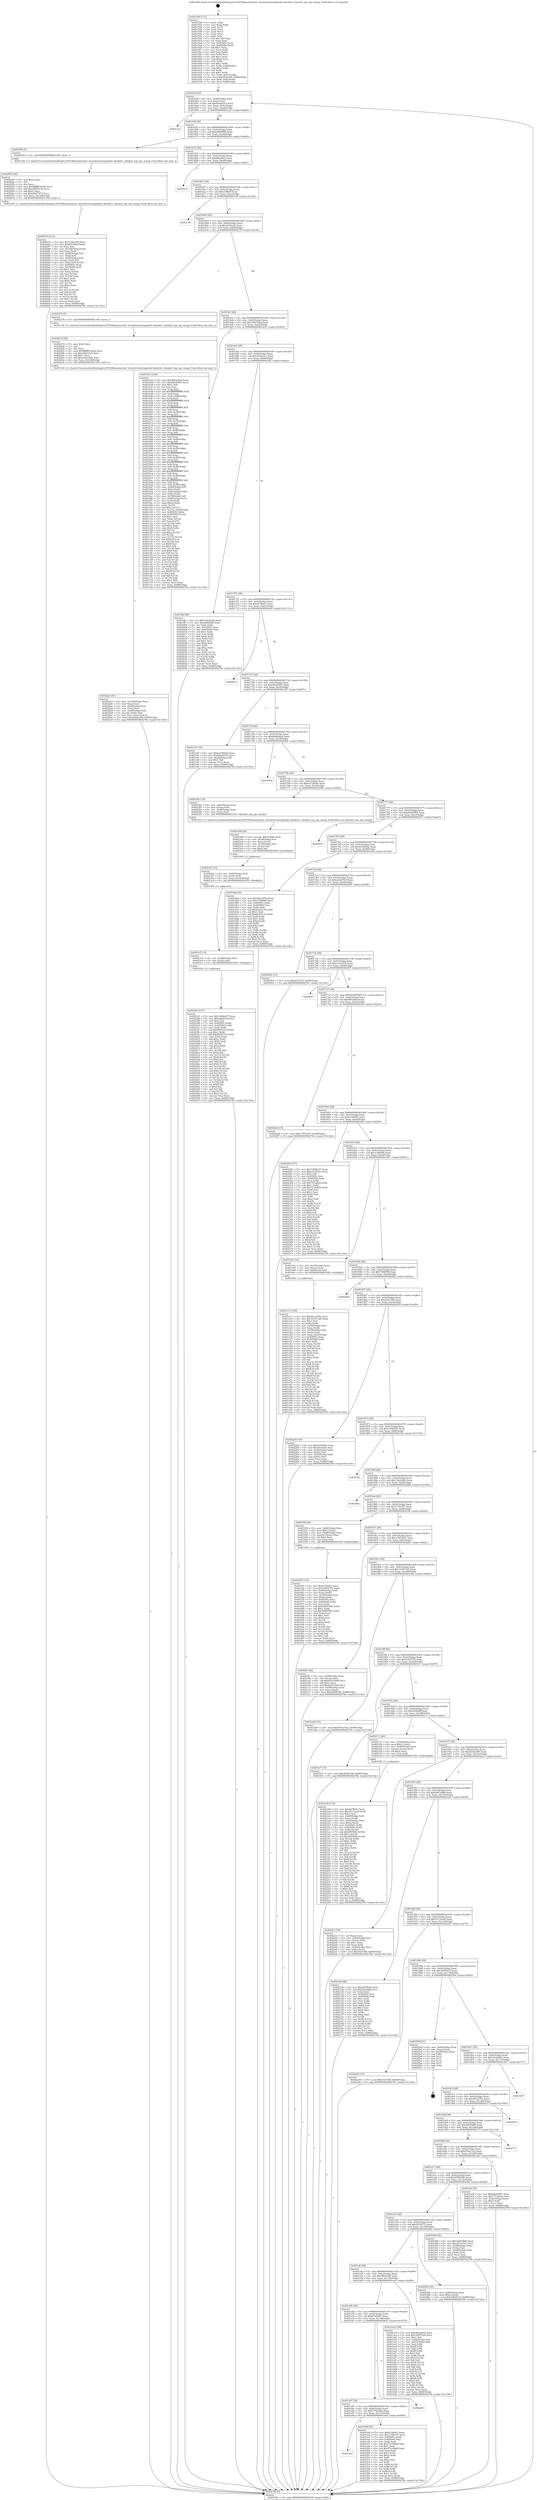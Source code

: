 digraph "0x4015d0" {
  label = "0x4015d0 (/mnt/c/Users/mathe/Desktop/tcc/POCII/binaries/extr_linuxdriversxengntdev-dmabuf.c_dmabuf_exp_ops_mmap_Final-ollvm.out::main(0))"
  labelloc = "t"
  node[shape=record]

  Entry [label="",width=0.3,height=0.3,shape=circle,fillcolor=black,style=filled]
  "0x40163f" [label="{
     0x40163f [32]\l
     | [instrs]\l
     &nbsp;&nbsp;0x40163f \<+6\>: mov -0x88(%rbp),%eax\l
     &nbsp;&nbsp;0x401645 \<+2\>: mov %eax,%ecx\l
     &nbsp;&nbsp;0x401647 \<+6\>: sub $0x8ebab51b,%ecx\l
     &nbsp;&nbsp;0x40164d \<+6\>: mov %eax,-0x9c(%rbp)\l
     &nbsp;&nbsp;0x401653 \<+6\>: mov %ecx,-0xa0(%rbp)\l
     &nbsp;&nbsp;0x401659 \<+6\>: je 0000000000401ca5 \<main+0x6d5\>\l
  }"]
  "0x401ca5" [label="{
     0x401ca5\l
  }", style=dashed]
  "0x40165f" [label="{
     0x40165f [28]\l
     | [instrs]\l
     &nbsp;&nbsp;0x40165f \<+5\>: jmp 0000000000401664 \<main+0x94\>\l
     &nbsp;&nbsp;0x401664 \<+6\>: mov -0x9c(%rbp),%eax\l
     &nbsp;&nbsp;0x40166a \<+5\>: sub $0xa8806f68,%eax\l
     &nbsp;&nbsp;0x40166f \<+6\>: mov %eax,-0xa4(%rbp)\l
     &nbsp;&nbsp;0x401675 \<+6\>: je 0000000000402050 \<main+0xa80\>\l
  }"]
  Exit [label="",width=0.3,height=0.3,shape=circle,fillcolor=black,style=filled,peripheries=2]
  "0x402050" [label="{
     0x402050 [5]\l
     | [instrs]\l
     &nbsp;&nbsp;0x402050 \<+5\>: call 0000000000401160 \<next_i\>\l
     | [calls]\l
     &nbsp;&nbsp;0x401160 \{1\} (/mnt/c/Users/mathe/Desktop/tcc/POCII/binaries/extr_linuxdriversxengntdev-dmabuf.c_dmabuf_exp_ops_mmap_Final-ollvm.out::next_i)\l
  }"]
  "0x40167b" [label="{
     0x40167b [28]\l
     | [instrs]\l
     &nbsp;&nbsp;0x40167b \<+5\>: jmp 0000000000401680 \<main+0xb0\>\l
     &nbsp;&nbsp;0x401680 \<+6\>: mov -0x9c(%rbp),%eax\l
     &nbsp;&nbsp;0x401686 \<+5\>: sub $0xbf8adae3,%eax\l
     &nbsp;&nbsp;0x40168b \<+6\>: mov %eax,-0xa8(%rbp)\l
     &nbsp;&nbsp;0x401691 \<+6\>: je 0000000000402515 \<main+0xf45\>\l
  }"]
  "0x4023d1" [label="{
     0x4023d1 [147]\l
     | [instrs]\l
     &nbsp;&nbsp;0x4023d1 \<+5\>: mov $0x10946c57,%eax\l
     &nbsp;&nbsp;0x4023d6 \<+5\>: mov $0xeabe67e4,%esi\l
     &nbsp;&nbsp;0x4023db \<+2\>: mov $0x1,%cl\l
     &nbsp;&nbsp;0x4023dd \<+7\>: mov 0x40505c,%edx\l
     &nbsp;&nbsp;0x4023e4 \<+8\>: mov 0x405060,%r8d\l
     &nbsp;&nbsp;0x4023ec \<+3\>: mov %edx,%r9d\l
     &nbsp;&nbsp;0x4023ef \<+7\>: sub $0x905f1b76,%r9d\l
     &nbsp;&nbsp;0x4023f6 \<+4\>: sub $0x1,%r9d\l
     &nbsp;&nbsp;0x4023fa \<+7\>: add $0x905f1b76,%r9d\l
     &nbsp;&nbsp;0x402401 \<+4\>: imul %r9d,%edx\l
     &nbsp;&nbsp;0x402405 \<+3\>: and $0x1,%edx\l
     &nbsp;&nbsp;0x402408 \<+3\>: cmp $0x0,%edx\l
     &nbsp;&nbsp;0x40240b \<+4\>: sete %r10b\l
     &nbsp;&nbsp;0x40240f \<+4\>: cmp $0xa,%r8d\l
     &nbsp;&nbsp;0x402413 \<+4\>: setl %r11b\l
     &nbsp;&nbsp;0x402417 \<+3\>: mov %r10b,%bl\l
     &nbsp;&nbsp;0x40241a \<+3\>: xor $0xff,%bl\l
     &nbsp;&nbsp;0x40241d \<+3\>: mov %r11b,%r14b\l
     &nbsp;&nbsp;0x402420 \<+4\>: xor $0xff,%r14b\l
     &nbsp;&nbsp;0x402424 \<+3\>: xor $0x0,%cl\l
     &nbsp;&nbsp;0x402427 \<+3\>: mov %bl,%r15b\l
     &nbsp;&nbsp;0x40242a \<+4\>: and $0x0,%r15b\l
     &nbsp;&nbsp;0x40242e \<+3\>: and %cl,%r10b\l
     &nbsp;&nbsp;0x402431 \<+3\>: mov %r14b,%r12b\l
     &nbsp;&nbsp;0x402434 \<+4\>: and $0x0,%r12b\l
     &nbsp;&nbsp;0x402438 \<+3\>: and %cl,%r11b\l
     &nbsp;&nbsp;0x40243b \<+3\>: or %r10b,%r15b\l
     &nbsp;&nbsp;0x40243e \<+3\>: or %r11b,%r12b\l
     &nbsp;&nbsp;0x402441 \<+3\>: xor %r12b,%r15b\l
     &nbsp;&nbsp;0x402444 \<+3\>: or %r14b,%bl\l
     &nbsp;&nbsp;0x402447 \<+3\>: xor $0xff,%bl\l
     &nbsp;&nbsp;0x40244a \<+3\>: or $0x0,%cl\l
     &nbsp;&nbsp;0x40244d \<+2\>: and %cl,%bl\l
     &nbsp;&nbsp;0x40244f \<+3\>: or %bl,%r15b\l
     &nbsp;&nbsp;0x402452 \<+4\>: test $0x1,%r15b\l
     &nbsp;&nbsp;0x402456 \<+3\>: cmovne %esi,%eax\l
     &nbsp;&nbsp;0x402459 \<+6\>: mov %eax,-0x88(%rbp)\l
     &nbsp;&nbsp;0x40245f \<+5\>: jmp 000000000040278e \<main+0x11be\>\l
  }"]
  "0x402515" [label="{
     0x402515\l
  }", style=dashed]
  "0x401697" [label="{
     0x401697 [28]\l
     | [instrs]\l
     &nbsp;&nbsp;0x401697 \<+5\>: jmp 000000000040169c \<main+0xcc\>\l
     &nbsp;&nbsp;0x40169c \<+6\>: mov -0x9c(%rbp),%eax\l
     &nbsp;&nbsp;0x4016a2 \<+5\>: sub $0xc1ff8cff,%eax\l
     &nbsp;&nbsp;0x4016a7 \<+6\>: mov %eax,-0xac(%rbp)\l
     &nbsp;&nbsp;0x4016ad \<+6\>: je 0000000000401cfb \<main+0x72b\>\l
  }"]
  "0x4023c5" [label="{
     0x4023c5 [12]\l
     | [instrs]\l
     &nbsp;&nbsp;0x4023c5 \<+4\>: mov -0x48(%rbp),%rdi\l
     &nbsp;&nbsp;0x4023c9 \<+3\>: mov (%rdi),%rdi\l
     &nbsp;&nbsp;0x4023cc \<+5\>: call 0000000000401030 \<free@plt\>\l
     | [calls]\l
     &nbsp;&nbsp;0x401030 \{1\} (unknown)\l
  }"]
  "0x401cfb" [label="{
     0x401cfb\l
  }", style=dashed]
  "0x4016b3" [label="{
     0x4016b3 [28]\l
     | [instrs]\l
     &nbsp;&nbsp;0x4016b3 \<+5\>: jmp 00000000004016b8 \<main+0xe8\>\l
     &nbsp;&nbsp;0x4016b8 \<+6\>: mov -0x9c(%rbp),%eax\l
     &nbsp;&nbsp;0x4016be \<+5\>: sub $0xc616eafc,%eax\l
     &nbsp;&nbsp;0x4016c3 \<+6\>: mov %eax,-0xb0(%rbp)\l
     &nbsp;&nbsp;0x4016c9 \<+6\>: je 0000000000402278 \<main+0xca8\>\l
  }"]
  "0x4023b3" [label="{
     0x4023b3 [18]\l
     | [instrs]\l
     &nbsp;&nbsp;0x4023b3 \<+4\>: mov -0x60(%rbp),%rdi\l
     &nbsp;&nbsp;0x4023b7 \<+3\>: mov (%rdi),%rdi\l
     &nbsp;&nbsp;0x4023ba \<+6\>: mov %eax,-0x14c(%rbp)\l
     &nbsp;&nbsp;0x4023c0 \<+5\>: call 0000000000401030 \<free@plt\>\l
     | [calls]\l
     &nbsp;&nbsp;0x401030 \{1\} (unknown)\l
  }"]
  "0x402278" [label="{
     0x402278 [5]\l
     | [instrs]\l
     &nbsp;&nbsp;0x402278 \<+5\>: call 0000000000401160 \<next_i\>\l
     | [calls]\l
     &nbsp;&nbsp;0x401160 \{1\} (/mnt/c/Users/mathe/Desktop/tcc/POCII/binaries/extr_linuxdriversxengntdev-dmabuf.c_dmabuf_exp_ops_mmap_Final-ollvm.out::next_i)\l
  }"]
  "0x4016cf" [label="{
     0x4016cf [28]\l
     | [instrs]\l
     &nbsp;&nbsp;0x4016cf \<+5\>: jmp 00000000004016d4 \<main+0x104\>\l
     &nbsp;&nbsp;0x4016d4 \<+6\>: mov -0x9c(%rbp),%eax\l
     &nbsp;&nbsp;0x4016da \<+5\>: sub $0xc8407b2d,%eax\l
     &nbsp;&nbsp;0x4016df \<+6\>: mov %eax,-0xb4(%rbp)\l
     &nbsp;&nbsp;0x4016e5 \<+6\>: je 0000000000401b33 \<main+0x563\>\l
  }"]
  "0x402396" [label="{
     0x402396 [29]\l
     | [instrs]\l
     &nbsp;&nbsp;0x402396 \<+10\>: movabs $0x4030b6,%rdi\l
     &nbsp;&nbsp;0x4023a0 \<+4\>: mov -0x38(%rbp),%rsi\l
     &nbsp;&nbsp;0x4023a4 \<+2\>: mov %eax,(%rsi)\l
     &nbsp;&nbsp;0x4023a6 \<+4\>: mov -0x38(%rbp),%rsi\l
     &nbsp;&nbsp;0x4023aa \<+2\>: mov (%rsi),%esi\l
     &nbsp;&nbsp;0x4023ac \<+2\>: mov $0x0,%al\l
     &nbsp;&nbsp;0x4023ae \<+5\>: call 0000000000401040 \<printf@plt\>\l
     | [calls]\l
     &nbsp;&nbsp;0x401040 \{1\} (unknown)\l
  }"]
  "0x401b33" [label="{
     0x401b33 [340]\l
     | [instrs]\l
     &nbsp;&nbsp;0x401b33 \<+5\>: mov $0xdb82a4ad,%eax\l
     &nbsp;&nbsp;0x401b38 \<+5\>: mov $0xd4ed3b91,%ecx\l
     &nbsp;&nbsp;0x401b3d \<+2\>: mov $0x1,%dl\l
     &nbsp;&nbsp;0x401b3f \<+2\>: xor %esi,%esi\l
     &nbsp;&nbsp;0x401b41 \<+3\>: mov %rsp,%rdi\l
     &nbsp;&nbsp;0x401b44 \<+4\>: add $0xfffffffffffffff0,%rdi\l
     &nbsp;&nbsp;0x401b48 \<+3\>: mov %rdi,%rsp\l
     &nbsp;&nbsp;0x401b4b \<+4\>: mov %rdi,-0x80(%rbp)\l
     &nbsp;&nbsp;0x401b4f \<+3\>: mov %rsp,%rdi\l
     &nbsp;&nbsp;0x401b52 \<+4\>: add $0xfffffffffffffff0,%rdi\l
     &nbsp;&nbsp;0x401b56 \<+3\>: mov %rdi,%rsp\l
     &nbsp;&nbsp;0x401b59 \<+3\>: mov %rsp,%r8\l
     &nbsp;&nbsp;0x401b5c \<+4\>: add $0xfffffffffffffff0,%r8\l
     &nbsp;&nbsp;0x401b60 \<+3\>: mov %r8,%rsp\l
     &nbsp;&nbsp;0x401b63 \<+4\>: mov %r8,-0x78(%rbp)\l
     &nbsp;&nbsp;0x401b67 \<+3\>: mov %rsp,%r8\l
     &nbsp;&nbsp;0x401b6a \<+4\>: add $0xfffffffffffffff0,%r8\l
     &nbsp;&nbsp;0x401b6e \<+3\>: mov %r8,%rsp\l
     &nbsp;&nbsp;0x401b71 \<+4\>: mov %r8,-0x70(%rbp)\l
     &nbsp;&nbsp;0x401b75 \<+3\>: mov %rsp,%r8\l
     &nbsp;&nbsp;0x401b78 \<+4\>: add $0xfffffffffffffff0,%r8\l
     &nbsp;&nbsp;0x401b7c \<+3\>: mov %r8,%rsp\l
     &nbsp;&nbsp;0x401b7f \<+4\>: mov %r8,-0x68(%rbp)\l
     &nbsp;&nbsp;0x401b83 \<+3\>: mov %rsp,%r8\l
     &nbsp;&nbsp;0x401b86 \<+4\>: add $0xfffffffffffffff0,%r8\l
     &nbsp;&nbsp;0x401b8a \<+3\>: mov %r8,%rsp\l
     &nbsp;&nbsp;0x401b8d \<+4\>: mov %r8,-0x60(%rbp)\l
     &nbsp;&nbsp;0x401b91 \<+3\>: mov %rsp,%r8\l
     &nbsp;&nbsp;0x401b94 \<+4\>: add $0xfffffffffffffff0,%r8\l
     &nbsp;&nbsp;0x401b98 \<+3\>: mov %r8,%rsp\l
     &nbsp;&nbsp;0x401b9b \<+4\>: mov %r8,-0x58(%rbp)\l
     &nbsp;&nbsp;0x401b9f \<+3\>: mov %rsp,%r8\l
     &nbsp;&nbsp;0x401ba2 \<+4\>: add $0xfffffffffffffff0,%r8\l
     &nbsp;&nbsp;0x401ba6 \<+3\>: mov %r8,%rsp\l
     &nbsp;&nbsp;0x401ba9 \<+4\>: mov %r8,-0x50(%rbp)\l
     &nbsp;&nbsp;0x401bad \<+3\>: mov %rsp,%r8\l
     &nbsp;&nbsp;0x401bb0 \<+4\>: add $0xfffffffffffffff0,%r8\l
     &nbsp;&nbsp;0x401bb4 \<+3\>: mov %r8,%rsp\l
     &nbsp;&nbsp;0x401bb7 \<+4\>: mov %r8,-0x48(%rbp)\l
     &nbsp;&nbsp;0x401bbb \<+3\>: mov %rsp,%r8\l
     &nbsp;&nbsp;0x401bbe \<+4\>: add $0xfffffffffffffff0,%r8\l
     &nbsp;&nbsp;0x401bc2 \<+3\>: mov %r8,%rsp\l
     &nbsp;&nbsp;0x401bc5 \<+4\>: mov %r8,-0x40(%rbp)\l
     &nbsp;&nbsp;0x401bc9 \<+3\>: mov %rsp,%r8\l
     &nbsp;&nbsp;0x401bcc \<+4\>: add $0xfffffffffffffff0,%r8\l
     &nbsp;&nbsp;0x401bd0 \<+3\>: mov %r8,%rsp\l
     &nbsp;&nbsp;0x401bd3 \<+4\>: mov %r8,-0x38(%rbp)\l
     &nbsp;&nbsp;0x401bd7 \<+4\>: mov -0x80(%rbp),%r8\l
     &nbsp;&nbsp;0x401bdb \<+7\>: movl $0x0,(%r8)\l
     &nbsp;&nbsp;0x401be2 \<+7\>: mov -0x8c(%rbp),%r9d\l
     &nbsp;&nbsp;0x401be9 \<+3\>: mov %r9d,(%rdi)\l
     &nbsp;&nbsp;0x401bec \<+4\>: mov -0x78(%rbp),%r8\l
     &nbsp;&nbsp;0x401bf0 \<+7\>: mov -0x98(%rbp),%r10\l
     &nbsp;&nbsp;0x401bf7 \<+3\>: mov %r10,(%r8)\l
     &nbsp;&nbsp;0x401bfa \<+3\>: cmpl $0x2,(%rdi)\l
     &nbsp;&nbsp;0x401bfd \<+4\>: setne %r11b\l
     &nbsp;&nbsp;0x401c01 \<+4\>: and $0x1,%r11b\l
     &nbsp;&nbsp;0x401c05 \<+4\>: mov %r11b,-0x2d(%rbp)\l
     &nbsp;&nbsp;0x401c09 \<+7\>: mov 0x40505c,%ebx\l
     &nbsp;&nbsp;0x401c10 \<+8\>: mov 0x405060,%r14d\l
     &nbsp;&nbsp;0x401c18 \<+3\>: sub $0x1,%esi\l
     &nbsp;&nbsp;0x401c1b \<+3\>: mov %ebx,%r15d\l
     &nbsp;&nbsp;0x401c1e \<+3\>: add %esi,%r15d\l
     &nbsp;&nbsp;0x401c21 \<+4\>: imul %r15d,%ebx\l
     &nbsp;&nbsp;0x401c25 \<+3\>: and $0x1,%ebx\l
     &nbsp;&nbsp;0x401c28 \<+3\>: cmp $0x0,%ebx\l
     &nbsp;&nbsp;0x401c2b \<+4\>: sete %r11b\l
     &nbsp;&nbsp;0x401c2f \<+4\>: cmp $0xa,%r14d\l
     &nbsp;&nbsp;0x401c33 \<+4\>: setl %r12b\l
     &nbsp;&nbsp;0x401c37 \<+3\>: mov %r11b,%r13b\l
     &nbsp;&nbsp;0x401c3a \<+4\>: xor $0xff,%r13b\l
     &nbsp;&nbsp;0x401c3e \<+3\>: mov %r12b,%sil\l
     &nbsp;&nbsp;0x401c41 \<+4\>: xor $0xff,%sil\l
     &nbsp;&nbsp;0x401c45 \<+3\>: xor $0x1,%dl\l
     &nbsp;&nbsp;0x401c48 \<+3\>: mov %r13b,%dil\l
     &nbsp;&nbsp;0x401c4b \<+4\>: and $0xff,%dil\l
     &nbsp;&nbsp;0x401c4f \<+3\>: and %dl,%r11b\l
     &nbsp;&nbsp;0x401c52 \<+3\>: mov %sil,%r8b\l
     &nbsp;&nbsp;0x401c55 \<+4\>: and $0xff,%r8b\l
     &nbsp;&nbsp;0x401c59 \<+3\>: and %dl,%r12b\l
     &nbsp;&nbsp;0x401c5c \<+3\>: or %r11b,%dil\l
     &nbsp;&nbsp;0x401c5f \<+3\>: or %r12b,%r8b\l
     &nbsp;&nbsp;0x401c62 \<+3\>: xor %r8b,%dil\l
     &nbsp;&nbsp;0x401c65 \<+3\>: or %sil,%r13b\l
     &nbsp;&nbsp;0x401c68 \<+4\>: xor $0xff,%r13b\l
     &nbsp;&nbsp;0x401c6c \<+3\>: or $0x1,%dl\l
     &nbsp;&nbsp;0x401c6f \<+3\>: and %dl,%r13b\l
     &nbsp;&nbsp;0x401c72 \<+3\>: or %r13b,%dil\l
     &nbsp;&nbsp;0x401c75 \<+4\>: test $0x1,%dil\l
     &nbsp;&nbsp;0x401c79 \<+3\>: cmovne %ecx,%eax\l
     &nbsp;&nbsp;0x401c7c \<+6\>: mov %eax,-0x88(%rbp)\l
     &nbsp;&nbsp;0x401c82 \<+5\>: jmp 000000000040278e \<main+0x11be\>\l
  }"]
  "0x4016eb" [label="{
     0x4016eb [28]\l
     | [instrs]\l
     &nbsp;&nbsp;0x4016eb \<+5\>: jmp 00000000004016f0 \<main+0x120\>\l
     &nbsp;&nbsp;0x4016f0 \<+6\>: mov -0x9c(%rbp),%eax\l
     &nbsp;&nbsp;0x4016f6 \<+5\>: sub $0xc872a1e1,%eax\l
     &nbsp;&nbsp;0x4016fb \<+6\>: mov %eax,-0xb8(%rbp)\l
     &nbsp;&nbsp;0x401701 \<+6\>: je 0000000000401ffa \<main+0xa2a\>\l
  }"]
  "0x4022a5" [label="{
     0x4022a5 [41]\l
     | [instrs]\l
     &nbsp;&nbsp;0x4022a5 \<+6\>: mov -0x148(%rbp),%ecx\l
     &nbsp;&nbsp;0x4022ab \<+3\>: imul %eax,%ecx\l
     &nbsp;&nbsp;0x4022ae \<+4\>: mov -0x48(%rbp),%rsi\l
     &nbsp;&nbsp;0x4022b2 \<+3\>: mov (%rsi),%rsi\l
     &nbsp;&nbsp;0x4022b5 \<+4\>: mov -0x40(%rbp),%rdi\l
     &nbsp;&nbsp;0x4022b9 \<+3\>: movslq (%rdi),%rdi\l
     &nbsp;&nbsp;0x4022bc \<+3\>: mov %ecx,(%rsi,%rdi,4)\l
     &nbsp;&nbsp;0x4022bf \<+10\>: movl $0x2b44c260,-0x88(%rbp)\l
     &nbsp;&nbsp;0x4022c9 \<+5\>: jmp 000000000040278e \<main+0x11be\>\l
  }"]
  "0x401ffa" [label="{
     0x401ffa [86]\l
     | [instrs]\l
     &nbsp;&nbsp;0x401ffa \<+5\>: mov $0x134e0c60,%eax\l
     &nbsp;&nbsp;0x401fff \<+5\>: mov $0xa8806f68,%ecx\l
     &nbsp;&nbsp;0x402004 \<+2\>: xor %edx,%edx\l
     &nbsp;&nbsp;0x402006 \<+7\>: mov 0x40505c,%esi\l
     &nbsp;&nbsp;0x40200d \<+7\>: mov 0x405060,%edi\l
     &nbsp;&nbsp;0x402014 \<+3\>: sub $0x1,%edx\l
     &nbsp;&nbsp;0x402017 \<+3\>: mov %esi,%r8d\l
     &nbsp;&nbsp;0x40201a \<+3\>: add %edx,%r8d\l
     &nbsp;&nbsp;0x40201d \<+4\>: imul %r8d,%esi\l
     &nbsp;&nbsp;0x402021 \<+3\>: and $0x1,%esi\l
     &nbsp;&nbsp;0x402024 \<+3\>: cmp $0x0,%esi\l
     &nbsp;&nbsp;0x402027 \<+4\>: sete %r9b\l
     &nbsp;&nbsp;0x40202b \<+3\>: cmp $0xa,%edi\l
     &nbsp;&nbsp;0x40202e \<+4\>: setl %r10b\l
     &nbsp;&nbsp;0x402032 \<+3\>: mov %r9b,%r11b\l
     &nbsp;&nbsp;0x402035 \<+3\>: and %r10b,%r11b\l
     &nbsp;&nbsp;0x402038 \<+3\>: xor %r10b,%r9b\l
     &nbsp;&nbsp;0x40203b \<+3\>: or %r9b,%r11b\l
     &nbsp;&nbsp;0x40203e \<+4\>: test $0x1,%r11b\l
     &nbsp;&nbsp;0x402042 \<+3\>: cmovne %ecx,%eax\l
     &nbsp;&nbsp;0x402045 \<+6\>: mov %eax,-0x88(%rbp)\l
     &nbsp;&nbsp;0x40204b \<+5\>: jmp 000000000040278e \<main+0x11be\>\l
  }"]
  "0x401707" [label="{
     0x401707 [28]\l
     | [instrs]\l
     &nbsp;&nbsp;0x401707 \<+5\>: jmp 000000000040170c \<main+0x13c\>\l
     &nbsp;&nbsp;0x40170c \<+6\>: mov -0x9c(%rbp),%eax\l
     &nbsp;&nbsp;0x401712 \<+5\>: sub $0xd27ffeb3,%eax\l
     &nbsp;&nbsp;0x401717 \<+6\>: mov %eax,-0xbc(%rbp)\l
     &nbsp;&nbsp;0x40171d \<+6\>: je 00000000004026e5 \<main+0x1115\>\l
  }"]
  "0x40227d" [label="{
     0x40227d [40]\l
     | [instrs]\l
     &nbsp;&nbsp;0x40227d \<+5\>: mov $0x2,%ecx\l
     &nbsp;&nbsp;0x402282 \<+1\>: cltd\l
     &nbsp;&nbsp;0x402283 \<+2\>: idiv %ecx\l
     &nbsp;&nbsp;0x402285 \<+6\>: imul $0xfffffffe,%edx,%ecx\l
     &nbsp;&nbsp;0x40228b \<+6\>: sub $0xe0b23324,%ecx\l
     &nbsp;&nbsp;0x402291 \<+3\>: add $0x1,%ecx\l
     &nbsp;&nbsp;0x402294 \<+6\>: add $0xe0b23324,%ecx\l
     &nbsp;&nbsp;0x40229a \<+6\>: mov %ecx,-0x148(%rbp)\l
     &nbsp;&nbsp;0x4022a0 \<+5\>: call 0000000000401160 \<next_i\>\l
     | [calls]\l
     &nbsp;&nbsp;0x401160 \{1\} (/mnt/c/Users/mathe/Desktop/tcc/POCII/binaries/extr_linuxdriversxengntdev-dmabuf.c_dmabuf_exp_ops_mmap_Final-ollvm.out::next_i)\l
  }"]
  "0x4026e5" [label="{
     0x4026e5\l
  }", style=dashed]
  "0x401723" [label="{
     0x401723 [28]\l
     | [instrs]\l
     &nbsp;&nbsp;0x401723 \<+5\>: jmp 0000000000401728 \<main+0x158\>\l
     &nbsp;&nbsp;0x401728 \<+6\>: mov -0x9c(%rbp),%eax\l
     &nbsp;&nbsp;0x40172e \<+5\>: sub $0xd4ed3b91,%eax\l
     &nbsp;&nbsp;0x401733 \<+6\>: mov %eax,-0xc0(%rbp)\l
     &nbsp;&nbsp;0x401739 \<+6\>: je 0000000000401c87 \<main+0x6b7\>\l
  }"]
  "0x402199" [label="{
     0x402199 [172]\l
     | [instrs]\l
     &nbsp;&nbsp;0x402199 \<+5\>: mov $0xd27ffeb3,%ecx\l
     &nbsp;&nbsp;0x40219e \<+5\>: mov $0x3117aea0,%edx\l
     &nbsp;&nbsp;0x4021a3 \<+3\>: mov $0x1,%sil\l
     &nbsp;&nbsp;0x4021a6 \<+4\>: mov -0x48(%rbp),%rdi\l
     &nbsp;&nbsp;0x4021aa \<+3\>: mov %rax,(%rdi)\l
     &nbsp;&nbsp;0x4021ad \<+4\>: mov -0x40(%rbp),%rax\l
     &nbsp;&nbsp;0x4021b1 \<+6\>: movl $0x0,(%rax)\l
     &nbsp;&nbsp;0x4021b7 \<+8\>: mov 0x40505c,%r8d\l
     &nbsp;&nbsp;0x4021bf \<+8\>: mov 0x405060,%r9d\l
     &nbsp;&nbsp;0x4021c7 \<+3\>: mov %r8d,%r10d\l
     &nbsp;&nbsp;0x4021ca \<+7\>: add $0x4f059d0,%r10d\l
     &nbsp;&nbsp;0x4021d1 \<+4\>: sub $0x1,%r10d\l
     &nbsp;&nbsp;0x4021d5 \<+7\>: sub $0x4f059d0,%r10d\l
     &nbsp;&nbsp;0x4021dc \<+4\>: imul %r10d,%r8d\l
     &nbsp;&nbsp;0x4021e0 \<+4\>: and $0x1,%r8d\l
     &nbsp;&nbsp;0x4021e4 \<+4\>: cmp $0x0,%r8d\l
     &nbsp;&nbsp;0x4021e8 \<+4\>: sete %r11b\l
     &nbsp;&nbsp;0x4021ec \<+4\>: cmp $0xa,%r9d\l
     &nbsp;&nbsp;0x4021f0 \<+3\>: setl %bl\l
     &nbsp;&nbsp;0x4021f3 \<+3\>: mov %r11b,%r14b\l
     &nbsp;&nbsp;0x4021f6 \<+4\>: xor $0xff,%r14b\l
     &nbsp;&nbsp;0x4021fa \<+3\>: mov %bl,%r15b\l
     &nbsp;&nbsp;0x4021fd \<+4\>: xor $0xff,%r15b\l
     &nbsp;&nbsp;0x402201 \<+4\>: xor $0x0,%sil\l
     &nbsp;&nbsp;0x402205 \<+3\>: mov %r14b,%r12b\l
     &nbsp;&nbsp;0x402208 \<+4\>: and $0x0,%r12b\l
     &nbsp;&nbsp;0x40220c \<+3\>: and %sil,%r11b\l
     &nbsp;&nbsp;0x40220f \<+3\>: mov %r15b,%r13b\l
     &nbsp;&nbsp;0x402212 \<+4\>: and $0x0,%r13b\l
     &nbsp;&nbsp;0x402216 \<+3\>: and %sil,%bl\l
     &nbsp;&nbsp;0x402219 \<+3\>: or %r11b,%r12b\l
     &nbsp;&nbsp;0x40221c \<+3\>: or %bl,%r13b\l
     &nbsp;&nbsp;0x40221f \<+3\>: xor %r13b,%r12b\l
     &nbsp;&nbsp;0x402222 \<+3\>: or %r15b,%r14b\l
     &nbsp;&nbsp;0x402225 \<+4\>: xor $0xff,%r14b\l
     &nbsp;&nbsp;0x402229 \<+4\>: or $0x0,%sil\l
     &nbsp;&nbsp;0x40222d \<+3\>: and %sil,%r14b\l
     &nbsp;&nbsp;0x402230 \<+3\>: or %r14b,%r12b\l
     &nbsp;&nbsp;0x402233 \<+4\>: test $0x1,%r12b\l
     &nbsp;&nbsp;0x402237 \<+3\>: cmovne %edx,%ecx\l
     &nbsp;&nbsp;0x40223a \<+6\>: mov %ecx,-0x88(%rbp)\l
     &nbsp;&nbsp;0x402240 \<+5\>: jmp 000000000040278e \<main+0x11be\>\l
  }"]
  "0x401c87" [label="{
     0x401c87 [30]\l
     | [instrs]\l
     &nbsp;&nbsp;0x401c87 \<+5\>: mov $0xea726d22,%eax\l
     &nbsp;&nbsp;0x401c8c \<+5\>: mov $0x8ebab51b,%ecx\l
     &nbsp;&nbsp;0x401c91 \<+3\>: mov -0x2d(%rbp),%dl\l
     &nbsp;&nbsp;0x401c94 \<+3\>: test $0x1,%dl\l
     &nbsp;&nbsp;0x401c97 \<+3\>: cmovne %ecx,%eax\l
     &nbsp;&nbsp;0x401c9a \<+6\>: mov %eax,-0x88(%rbp)\l
     &nbsp;&nbsp;0x401ca0 \<+5\>: jmp 000000000040278e \<main+0x11be\>\l
  }"]
  "0x40173f" [label="{
     0x40173f [28]\l
     | [instrs]\l
     &nbsp;&nbsp;0x40173f \<+5\>: jmp 0000000000401744 \<main+0x174\>\l
     &nbsp;&nbsp;0x401744 \<+6\>: mov -0x9c(%rbp),%eax\l
     &nbsp;&nbsp;0x40174a \<+5\>: sub $0xdb82a4ad,%eax\l
     &nbsp;&nbsp;0x40174f \<+6\>: mov %eax,-0xc4(%rbp)\l
     &nbsp;&nbsp;0x401755 \<+6\>: je 00000000004025b2 \<main+0xfe2\>\l
  }"]
  "0x40207d" [label="{
     0x40207d [112]\l
     | [instrs]\l
     &nbsp;&nbsp;0x40207d \<+5\>: mov $0x134e0c60,%ecx\l
     &nbsp;&nbsp;0x402082 \<+5\>: mov $0xf6018def,%edx\l
     &nbsp;&nbsp;0x402087 \<+2\>: xor %esi,%esi\l
     &nbsp;&nbsp;0x402089 \<+6\>: mov -0x144(%rbp),%edi\l
     &nbsp;&nbsp;0x40208f \<+3\>: imul %eax,%edi\l
     &nbsp;&nbsp;0x402092 \<+4\>: mov -0x60(%rbp),%r8\l
     &nbsp;&nbsp;0x402096 \<+3\>: mov (%r8),%r8\l
     &nbsp;&nbsp;0x402099 \<+4\>: mov -0x58(%rbp),%r9\l
     &nbsp;&nbsp;0x40209d \<+3\>: movslq (%r9),%r9\l
     &nbsp;&nbsp;0x4020a0 \<+4\>: mov %edi,(%r8,%r9,4)\l
     &nbsp;&nbsp;0x4020a4 \<+7\>: mov 0x40505c,%eax\l
     &nbsp;&nbsp;0x4020ab \<+7\>: mov 0x405060,%edi\l
     &nbsp;&nbsp;0x4020b2 \<+3\>: sub $0x1,%esi\l
     &nbsp;&nbsp;0x4020b5 \<+3\>: mov %eax,%r10d\l
     &nbsp;&nbsp;0x4020b8 \<+3\>: add %esi,%r10d\l
     &nbsp;&nbsp;0x4020bb \<+4\>: imul %r10d,%eax\l
     &nbsp;&nbsp;0x4020bf \<+3\>: and $0x1,%eax\l
     &nbsp;&nbsp;0x4020c2 \<+3\>: cmp $0x0,%eax\l
     &nbsp;&nbsp;0x4020c5 \<+4\>: sete %r11b\l
     &nbsp;&nbsp;0x4020c9 \<+3\>: cmp $0xa,%edi\l
     &nbsp;&nbsp;0x4020cc \<+3\>: setl %bl\l
     &nbsp;&nbsp;0x4020cf \<+3\>: mov %r11b,%r14b\l
     &nbsp;&nbsp;0x4020d2 \<+3\>: and %bl,%r14b\l
     &nbsp;&nbsp;0x4020d5 \<+3\>: xor %bl,%r11b\l
     &nbsp;&nbsp;0x4020d8 \<+3\>: or %r11b,%r14b\l
     &nbsp;&nbsp;0x4020db \<+4\>: test $0x1,%r14b\l
     &nbsp;&nbsp;0x4020df \<+3\>: cmovne %edx,%ecx\l
     &nbsp;&nbsp;0x4020e2 \<+6\>: mov %ecx,-0x88(%rbp)\l
     &nbsp;&nbsp;0x4020e8 \<+5\>: jmp 000000000040278e \<main+0x11be\>\l
  }"]
  "0x4025b2" [label="{
     0x4025b2\l
  }", style=dashed]
  "0x40175b" [label="{
     0x40175b [28]\l
     | [instrs]\l
     &nbsp;&nbsp;0x40175b \<+5\>: jmp 0000000000401760 \<main+0x190\>\l
     &nbsp;&nbsp;0x401760 \<+6\>: mov -0x9c(%rbp),%eax\l
     &nbsp;&nbsp;0x401766 \<+5\>: sub $0xe212024e,%eax\l
     &nbsp;&nbsp;0x40176b \<+6\>: mov %eax,-0xc8(%rbp)\l
     &nbsp;&nbsp;0x401771 \<+6\>: je 0000000000402383 \<main+0xdb3\>\l
  }"]
  "0x402055" [label="{
     0x402055 [40]\l
     | [instrs]\l
     &nbsp;&nbsp;0x402055 \<+5\>: mov $0x2,%ecx\l
     &nbsp;&nbsp;0x40205a \<+1\>: cltd\l
     &nbsp;&nbsp;0x40205b \<+2\>: idiv %ecx\l
     &nbsp;&nbsp;0x40205d \<+6\>: imul $0xfffffffe,%edx,%ecx\l
     &nbsp;&nbsp;0x402063 \<+6\>: add $0xa99d7474,%ecx\l
     &nbsp;&nbsp;0x402069 \<+3\>: add $0x1,%ecx\l
     &nbsp;&nbsp;0x40206c \<+6\>: sub $0xa99d7474,%ecx\l
     &nbsp;&nbsp;0x402072 \<+6\>: mov %ecx,-0x144(%rbp)\l
     &nbsp;&nbsp;0x402078 \<+5\>: call 0000000000401160 \<next_i\>\l
     | [calls]\l
     &nbsp;&nbsp;0x401160 \{1\} (/mnt/c/Users/mathe/Desktop/tcc/POCII/binaries/extr_linuxdriversxengntdev-dmabuf.c_dmabuf_exp_ops_mmap_Final-ollvm.out::next_i)\l
  }"]
  "0x402383" [label="{
     0x402383 [19]\l
     | [instrs]\l
     &nbsp;&nbsp;0x402383 \<+4\>: mov -0x60(%rbp),%rax\l
     &nbsp;&nbsp;0x402387 \<+3\>: mov (%rax),%rdi\l
     &nbsp;&nbsp;0x40238a \<+4\>: mov -0x48(%rbp),%rax\l
     &nbsp;&nbsp;0x40238e \<+3\>: mov (%rax),%rsi\l
     &nbsp;&nbsp;0x402391 \<+5\>: call 00000000004015c0 \<dmabuf_exp_ops_mmap\>\l
     | [calls]\l
     &nbsp;&nbsp;0x4015c0 \{1\} (/mnt/c/Users/mathe/Desktop/tcc/POCII/binaries/extr_linuxdriversxengntdev-dmabuf.c_dmabuf_exp_ops_mmap_Final-ollvm.out::dmabuf_exp_ops_mmap)\l
  }"]
  "0x401777" [label="{
     0x401777 [28]\l
     | [instrs]\l
     &nbsp;&nbsp;0x401777 \<+5\>: jmp 000000000040177c \<main+0x1ac\>\l
     &nbsp;&nbsp;0x40177c \<+6\>: mov -0x9c(%rbp),%eax\l
     &nbsp;&nbsp;0x401782 \<+5\>: sub $0xe9e05991,%eax\l
     &nbsp;&nbsp;0x401787 \<+6\>: mov %eax,-0xcc(%rbp)\l
     &nbsp;&nbsp;0x40178d \<+6\>: je 0000000000402473 \<main+0xea3\>\l
  }"]
  "0x401f55" [label="{
     0x401f55 [114]\l
     | [instrs]\l
     &nbsp;&nbsp;0x401f55 \<+5\>: mov $0x67afa0f1,%ecx\l
     &nbsp;&nbsp;0x401f5a \<+5\>: mov $0x1d4357f3,%edx\l
     &nbsp;&nbsp;0x401f5f \<+4\>: mov -0x60(%rbp),%rdi\l
     &nbsp;&nbsp;0x401f63 \<+3\>: mov %rax,(%rdi)\l
     &nbsp;&nbsp;0x401f66 \<+4\>: mov -0x58(%rbp),%rax\l
     &nbsp;&nbsp;0x401f6a \<+6\>: movl $0x0,(%rax)\l
     &nbsp;&nbsp;0x401f70 \<+7\>: mov 0x40505c,%esi\l
     &nbsp;&nbsp;0x401f77 \<+8\>: mov 0x405060,%r8d\l
     &nbsp;&nbsp;0x401f7f \<+3\>: mov %esi,%r9d\l
     &nbsp;&nbsp;0x401f82 \<+7\>: add $0x5089558b,%r9d\l
     &nbsp;&nbsp;0x401f89 \<+4\>: sub $0x1,%r9d\l
     &nbsp;&nbsp;0x401f8d \<+7\>: sub $0x5089558b,%r9d\l
     &nbsp;&nbsp;0x401f94 \<+4\>: imul %r9d,%esi\l
     &nbsp;&nbsp;0x401f98 \<+3\>: and $0x1,%esi\l
     &nbsp;&nbsp;0x401f9b \<+3\>: cmp $0x0,%esi\l
     &nbsp;&nbsp;0x401f9e \<+4\>: sete %r10b\l
     &nbsp;&nbsp;0x401fa2 \<+4\>: cmp $0xa,%r8d\l
     &nbsp;&nbsp;0x401fa6 \<+4\>: setl %r11b\l
     &nbsp;&nbsp;0x401faa \<+3\>: mov %r10b,%bl\l
     &nbsp;&nbsp;0x401fad \<+3\>: and %r11b,%bl\l
     &nbsp;&nbsp;0x401fb0 \<+3\>: xor %r11b,%r10b\l
     &nbsp;&nbsp;0x401fb3 \<+3\>: or %r10b,%bl\l
     &nbsp;&nbsp;0x401fb6 \<+3\>: test $0x1,%bl\l
     &nbsp;&nbsp;0x401fb9 \<+3\>: cmovne %edx,%ecx\l
     &nbsp;&nbsp;0x401fbc \<+6\>: mov %ecx,-0x88(%rbp)\l
     &nbsp;&nbsp;0x401fc2 \<+5\>: jmp 000000000040278e \<main+0x11be\>\l
  }"]
  "0x402473" [label="{
     0x402473\l
  }", style=dashed]
  "0x401793" [label="{
     0x401793 [28]\l
     | [instrs]\l
     &nbsp;&nbsp;0x401793 \<+5\>: jmp 0000000000401798 \<main+0x1c8\>\l
     &nbsp;&nbsp;0x401798 \<+6\>: mov -0x9c(%rbp),%eax\l
     &nbsp;&nbsp;0x40179e \<+5\>: sub $0xea726d22,%eax\l
     &nbsp;&nbsp;0x4017a3 \<+6\>: mov %eax,-0xd0(%rbp)\l
     &nbsp;&nbsp;0x4017a9 \<+6\>: je 0000000000401da6 \<main+0x7d6\>\l
  }"]
  "0x401aa3" [label="{
     0x401aa3\l
  }", style=dashed]
  "0x401da6" [label="{
     0x401da6 [91]\l
     | [instrs]\l
     &nbsp;&nbsp;0x401da6 \<+5\>: mov $0x40e1d78a,%eax\l
     &nbsp;&nbsp;0x401dab \<+5\>: mov $0x13560b8,%ecx\l
     &nbsp;&nbsp;0x401db0 \<+7\>: mov 0x40505c,%edx\l
     &nbsp;&nbsp;0x401db7 \<+7\>: mov 0x405060,%esi\l
     &nbsp;&nbsp;0x401dbe \<+2\>: mov %edx,%edi\l
     &nbsp;&nbsp;0x401dc0 \<+6\>: sub $0x6e241c01,%edi\l
     &nbsp;&nbsp;0x401dc6 \<+3\>: sub $0x1,%edi\l
     &nbsp;&nbsp;0x401dc9 \<+6\>: add $0x6e241c01,%edi\l
     &nbsp;&nbsp;0x401dcf \<+3\>: imul %edi,%edx\l
     &nbsp;&nbsp;0x401dd2 \<+3\>: and $0x1,%edx\l
     &nbsp;&nbsp;0x401dd5 \<+3\>: cmp $0x0,%edx\l
     &nbsp;&nbsp;0x401dd8 \<+4\>: sete %r8b\l
     &nbsp;&nbsp;0x401ddc \<+3\>: cmp $0xa,%esi\l
     &nbsp;&nbsp;0x401ddf \<+4\>: setl %r9b\l
     &nbsp;&nbsp;0x401de3 \<+3\>: mov %r8b,%r10b\l
     &nbsp;&nbsp;0x401de6 \<+3\>: and %r9b,%r10b\l
     &nbsp;&nbsp;0x401de9 \<+3\>: xor %r9b,%r8b\l
     &nbsp;&nbsp;0x401dec \<+3\>: or %r8b,%r10b\l
     &nbsp;&nbsp;0x401def \<+4\>: test $0x1,%r10b\l
     &nbsp;&nbsp;0x401df3 \<+3\>: cmovne %ecx,%eax\l
     &nbsp;&nbsp;0x401df6 \<+6\>: mov %eax,-0x88(%rbp)\l
     &nbsp;&nbsp;0x401dfc \<+5\>: jmp 000000000040278e \<main+0x11be\>\l
  }"]
  "0x4017af" [label="{
     0x4017af [28]\l
     | [instrs]\l
     &nbsp;&nbsp;0x4017af \<+5\>: jmp 00000000004017b4 \<main+0x1e4\>\l
     &nbsp;&nbsp;0x4017b4 \<+6\>: mov -0x9c(%rbp),%eax\l
     &nbsp;&nbsp;0x4017ba \<+5\>: sub $0xeabe67e4,%eax\l
     &nbsp;&nbsp;0x4017bf \<+6\>: mov %eax,-0xd4(%rbp)\l
     &nbsp;&nbsp;0x4017c5 \<+6\>: je 0000000000402464 \<main+0xe94\>\l
  }"]
  "0x401edd" [label="{
     0x401edd [91]\l
     | [instrs]\l
     &nbsp;&nbsp;0x401edd \<+5\>: mov $0x67afa0f1,%eax\l
     &nbsp;&nbsp;0x401ee2 \<+5\>: mov $0x1729a7f7,%ecx\l
     &nbsp;&nbsp;0x401ee7 \<+7\>: mov 0x40505c,%edx\l
     &nbsp;&nbsp;0x401eee \<+7\>: mov 0x405060,%esi\l
     &nbsp;&nbsp;0x401ef5 \<+2\>: mov %edx,%edi\l
     &nbsp;&nbsp;0x401ef7 \<+6\>: add $0x57e198d8,%edi\l
     &nbsp;&nbsp;0x401efd \<+3\>: sub $0x1,%edi\l
     &nbsp;&nbsp;0x401f00 \<+6\>: sub $0x57e198d8,%edi\l
     &nbsp;&nbsp;0x401f06 \<+3\>: imul %edi,%edx\l
     &nbsp;&nbsp;0x401f09 \<+3\>: and $0x1,%edx\l
     &nbsp;&nbsp;0x401f0c \<+3\>: cmp $0x0,%edx\l
     &nbsp;&nbsp;0x401f0f \<+4\>: sete %r8b\l
     &nbsp;&nbsp;0x401f13 \<+3\>: cmp $0xa,%esi\l
     &nbsp;&nbsp;0x401f16 \<+4\>: setl %r9b\l
     &nbsp;&nbsp;0x401f1a \<+3\>: mov %r8b,%r10b\l
     &nbsp;&nbsp;0x401f1d \<+3\>: and %r9b,%r10b\l
     &nbsp;&nbsp;0x401f20 \<+3\>: xor %r9b,%r8b\l
     &nbsp;&nbsp;0x401f23 \<+3\>: or %r8b,%r10b\l
     &nbsp;&nbsp;0x401f26 \<+4\>: test $0x1,%r10b\l
     &nbsp;&nbsp;0x401f2a \<+3\>: cmovne %ecx,%eax\l
     &nbsp;&nbsp;0x401f2d \<+6\>: mov %eax,-0x88(%rbp)\l
     &nbsp;&nbsp;0x401f33 \<+5\>: jmp 000000000040278e \<main+0x11be\>\l
  }"]
  "0x402464" [label="{
     0x402464 [15]\l
     | [instrs]\l
     &nbsp;&nbsp;0x402464 \<+10\>: movl $0x4f3cf372,-0x88(%rbp)\l
     &nbsp;&nbsp;0x40246e \<+5\>: jmp 000000000040278e \<main+0x11be\>\l
  }"]
  "0x4017cb" [label="{
     0x4017cb [28]\l
     | [instrs]\l
     &nbsp;&nbsp;0x4017cb \<+5\>: jmp 00000000004017d0 \<main+0x200\>\l
     &nbsp;&nbsp;0x4017d0 \<+6\>: mov -0x9c(%rbp),%eax\l
     &nbsp;&nbsp;0x4017d6 \<+5\>: sub $0xee3c2534,%eax\l
     &nbsp;&nbsp;0x4017db \<+6\>: mov %eax,-0xd8(%rbp)\l
     &nbsp;&nbsp;0x4017e1 \<+6\>: je 00000000004025f7 \<main+0x1027\>\l
  }"]
  "0x401a87" [label="{
     0x401a87 [28]\l
     | [instrs]\l
     &nbsp;&nbsp;0x401a87 \<+5\>: jmp 0000000000401a8c \<main+0x4bc\>\l
     &nbsp;&nbsp;0x401a8c \<+6\>: mov -0x9c(%rbp),%eax\l
     &nbsp;&nbsp;0x401a92 \<+5\>: sub $0x7772de6a,%eax\l
     &nbsp;&nbsp;0x401a97 \<+6\>: mov %eax,-0x13c(%rbp)\l
     &nbsp;&nbsp;0x401a9d \<+6\>: je 0000000000401edd \<main+0x90d\>\l
  }"]
  "0x4025f7" [label="{
     0x4025f7\l
  }", style=dashed]
  "0x4017e7" [label="{
     0x4017e7 [28]\l
     | [instrs]\l
     &nbsp;&nbsp;0x4017e7 \<+5\>: jmp 00000000004017ec \<main+0x21c\>\l
     &nbsp;&nbsp;0x4017ec \<+6\>: mov -0x9c(%rbp),%eax\l
     &nbsp;&nbsp;0x4017f2 \<+5\>: sub $0xf6018def,%eax\l
     &nbsp;&nbsp;0x4017f7 \<+6\>: mov %eax,-0xdc(%rbp)\l
     &nbsp;&nbsp;0x4017fd \<+6\>: je 00000000004020ed \<main+0xb1d\>\l
  }"]
  "0x402645" [label="{
     0x402645\l
  }", style=dashed]
  "0x4020ed" [label="{
     0x4020ed [15]\l
     | [instrs]\l
     &nbsp;&nbsp;0x4020ed \<+10\>: movl $0x17872237,-0x88(%rbp)\l
     &nbsp;&nbsp;0x4020f7 \<+5\>: jmp 000000000040278e \<main+0x11be\>\l
  }"]
  "0x401803" [label="{
     0x401803 [28]\l
     | [instrs]\l
     &nbsp;&nbsp;0x401803 \<+5\>: jmp 0000000000401808 \<main+0x238\>\l
     &nbsp;&nbsp;0x401808 \<+6\>: mov -0x9c(%rbp),%eax\l
     &nbsp;&nbsp;0x40180e \<+5\>: sub $0xfec46b83,%eax\l
     &nbsp;&nbsp;0x401813 \<+6\>: mov %eax,-0xe0(%rbp)\l
     &nbsp;&nbsp;0x401819 \<+6\>: je 00000000004022f0 \<main+0xd20\>\l
  }"]
  "0x401e11" [label="{
     0x401e11 [159]\l
     | [instrs]\l
     &nbsp;&nbsp;0x401e11 \<+5\>: mov $0x40e1d78a,%ecx\l
     &nbsp;&nbsp;0x401e16 \<+5\>: mov $0x19c871b0,%edx\l
     &nbsp;&nbsp;0x401e1b \<+3\>: mov $0x1,%sil\l
     &nbsp;&nbsp;0x401e1e \<+3\>: xor %r8d,%r8d\l
     &nbsp;&nbsp;0x401e21 \<+4\>: mov -0x70(%rbp),%rdi\l
     &nbsp;&nbsp;0x401e25 \<+2\>: mov %eax,(%rdi)\l
     &nbsp;&nbsp;0x401e27 \<+4\>: mov -0x70(%rbp),%rdi\l
     &nbsp;&nbsp;0x401e2b \<+2\>: mov (%rdi),%eax\l
     &nbsp;&nbsp;0x401e2d \<+3\>: mov %eax,-0x2c(%rbp)\l
     &nbsp;&nbsp;0x401e30 \<+7\>: mov 0x40505c,%eax\l
     &nbsp;&nbsp;0x401e37 \<+8\>: mov 0x405060,%r9d\l
     &nbsp;&nbsp;0x401e3f \<+4\>: sub $0x1,%r8d\l
     &nbsp;&nbsp;0x401e43 \<+3\>: mov %eax,%r10d\l
     &nbsp;&nbsp;0x401e46 \<+3\>: add %r8d,%r10d\l
     &nbsp;&nbsp;0x401e49 \<+4\>: imul %r10d,%eax\l
     &nbsp;&nbsp;0x401e4d \<+3\>: and $0x1,%eax\l
     &nbsp;&nbsp;0x401e50 \<+3\>: cmp $0x0,%eax\l
     &nbsp;&nbsp;0x401e53 \<+4\>: sete %r11b\l
     &nbsp;&nbsp;0x401e57 \<+4\>: cmp $0xa,%r9d\l
     &nbsp;&nbsp;0x401e5b \<+3\>: setl %bl\l
     &nbsp;&nbsp;0x401e5e \<+3\>: mov %r11b,%r14b\l
     &nbsp;&nbsp;0x401e61 \<+4\>: xor $0xff,%r14b\l
     &nbsp;&nbsp;0x401e65 \<+3\>: mov %bl,%r15b\l
     &nbsp;&nbsp;0x401e68 \<+4\>: xor $0xff,%r15b\l
     &nbsp;&nbsp;0x401e6c \<+4\>: xor $0x1,%sil\l
     &nbsp;&nbsp;0x401e70 \<+3\>: mov %r14b,%r12b\l
     &nbsp;&nbsp;0x401e73 \<+4\>: and $0xff,%r12b\l
     &nbsp;&nbsp;0x401e77 \<+3\>: and %sil,%r11b\l
     &nbsp;&nbsp;0x401e7a \<+3\>: mov %r15b,%r13b\l
     &nbsp;&nbsp;0x401e7d \<+4\>: and $0xff,%r13b\l
     &nbsp;&nbsp;0x401e81 \<+3\>: and %sil,%bl\l
     &nbsp;&nbsp;0x401e84 \<+3\>: or %r11b,%r12b\l
     &nbsp;&nbsp;0x401e87 \<+3\>: or %bl,%r13b\l
     &nbsp;&nbsp;0x401e8a \<+3\>: xor %r13b,%r12b\l
     &nbsp;&nbsp;0x401e8d \<+3\>: or %r15b,%r14b\l
     &nbsp;&nbsp;0x401e90 \<+4\>: xor $0xff,%r14b\l
     &nbsp;&nbsp;0x401e94 \<+4\>: or $0x1,%sil\l
     &nbsp;&nbsp;0x401e98 \<+3\>: and %sil,%r14b\l
     &nbsp;&nbsp;0x401e9b \<+3\>: or %r14b,%r12b\l
     &nbsp;&nbsp;0x401e9e \<+4\>: test $0x1,%r12b\l
     &nbsp;&nbsp;0x401ea2 \<+3\>: cmovne %edx,%ecx\l
     &nbsp;&nbsp;0x401ea5 \<+6\>: mov %ecx,-0x88(%rbp)\l
     &nbsp;&nbsp;0x401eab \<+5\>: jmp 000000000040278e \<main+0x11be\>\l
  }"]
  "0x4022f0" [label="{
     0x4022f0 [147]\l
     | [instrs]\l
     &nbsp;&nbsp;0x4022f0 \<+5\>: mov $0x10946c57,%eax\l
     &nbsp;&nbsp;0x4022f5 \<+5\>: mov $0xe212024e,%ecx\l
     &nbsp;&nbsp;0x4022fa \<+2\>: mov $0x1,%dl\l
     &nbsp;&nbsp;0x4022fc \<+7\>: mov 0x40505c,%esi\l
     &nbsp;&nbsp;0x402303 \<+7\>: mov 0x405060,%edi\l
     &nbsp;&nbsp;0x40230a \<+3\>: mov %esi,%r8d\l
     &nbsp;&nbsp;0x40230d \<+7\>: sub $0x751fa85d,%r8d\l
     &nbsp;&nbsp;0x402314 \<+4\>: sub $0x1,%r8d\l
     &nbsp;&nbsp;0x402318 \<+7\>: add $0x751fa85d,%r8d\l
     &nbsp;&nbsp;0x40231f \<+4\>: imul %r8d,%esi\l
     &nbsp;&nbsp;0x402323 \<+3\>: and $0x1,%esi\l
     &nbsp;&nbsp;0x402326 \<+3\>: cmp $0x0,%esi\l
     &nbsp;&nbsp;0x402329 \<+4\>: sete %r9b\l
     &nbsp;&nbsp;0x40232d \<+3\>: cmp $0xa,%edi\l
     &nbsp;&nbsp;0x402330 \<+4\>: setl %r10b\l
     &nbsp;&nbsp;0x402334 \<+3\>: mov %r9b,%r11b\l
     &nbsp;&nbsp;0x402337 \<+4\>: xor $0xff,%r11b\l
     &nbsp;&nbsp;0x40233b \<+3\>: mov %r10b,%bl\l
     &nbsp;&nbsp;0x40233e \<+3\>: xor $0xff,%bl\l
     &nbsp;&nbsp;0x402341 \<+3\>: xor $0x0,%dl\l
     &nbsp;&nbsp;0x402344 \<+3\>: mov %r11b,%r14b\l
     &nbsp;&nbsp;0x402347 \<+4\>: and $0x0,%r14b\l
     &nbsp;&nbsp;0x40234b \<+3\>: and %dl,%r9b\l
     &nbsp;&nbsp;0x40234e \<+3\>: mov %bl,%r15b\l
     &nbsp;&nbsp;0x402351 \<+4\>: and $0x0,%r15b\l
     &nbsp;&nbsp;0x402355 \<+3\>: and %dl,%r10b\l
     &nbsp;&nbsp;0x402358 \<+3\>: or %r9b,%r14b\l
     &nbsp;&nbsp;0x40235b \<+3\>: or %r10b,%r15b\l
     &nbsp;&nbsp;0x40235e \<+3\>: xor %r15b,%r14b\l
     &nbsp;&nbsp;0x402361 \<+3\>: or %bl,%r11b\l
     &nbsp;&nbsp;0x402364 \<+4\>: xor $0xff,%r11b\l
     &nbsp;&nbsp;0x402368 \<+3\>: or $0x0,%dl\l
     &nbsp;&nbsp;0x40236b \<+3\>: and %dl,%r11b\l
     &nbsp;&nbsp;0x40236e \<+3\>: or %r11b,%r14b\l
     &nbsp;&nbsp;0x402371 \<+4\>: test $0x1,%r14b\l
     &nbsp;&nbsp;0x402375 \<+3\>: cmovne %ecx,%eax\l
     &nbsp;&nbsp;0x402378 \<+6\>: mov %eax,-0x88(%rbp)\l
     &nbsp;&nbsp;0x40237e \<+5\>: jmp 000000000040278e \<main+0x11be\>\l
  }"]
  "0x40181f" [label="{
     0x40181f [28]\l
     | [instrs]\l
     &nbsp;&nbsp;0x40181f \<+5\>: jmp 0000000000401824 \<main+0x254\>\l
     &nbsp;&nbsp;0x401824 \<+6\>: mov -0x9c(%rbp),%eax\l
     &nbsp;&nbsp;0x40182a \<+5\>: sub $0x13560b8,%eax\l
     &nbsp;&nbsp;0x40182f \<+6\>: mov %eax,-0xe4(%rbp)\l
     &nbsp;&nbsp;0x401835 \<+6\>: je 0000000000401e01 \<main+0x831\>\l
  }"]
  "0x4015d0" [label="{
     0x4015d0 [111]\l
     | [instrs]\l
     &nbsp;&nbsp;0x4015d0 \<+1\>: push %rbp\l
     &nbsp;&nbsp;0x4015d1 \<+3\>: mov %rsp,%rbp\l
     &nbsp;&nbsp;0x4015d4 \<+2\>: push %r15\l
     &nbsp;&nbsp;0x4015d6 \<+2\>: push %r14\l
     &nbsp;&nbsp;0x4015d8 \<+2\>: push %r13\l
     &nbsp;&nbsp;0x4015da \<+2\>: push %r12\l
     &nbsp;&nbsp;0x4015dc \<+1\>: push %rbx\l
     &nbsp;&nbsp;0x4015dd \<+7\>: sub $0x148,%rsp\l
     &nbsp;&nbsp;0x4015e4 \<+2\>: xor %eax,%eax\l
     &nbsp;&nbsp;0x4015e6 \<+7\>: mov 0x40505c,%ecx\l
     &nbsp;&nbsp;0x4015ed \<+7\>: mov 0x405060,%edx\l
     &nbsp;&nbsp;0x4015f4 \<+3\>: sub $0x1,%eax\l
     &nbsp;&nbsp;0x4015f7 \<+3\>: mov %ecx,%r8d\l
     &nbsp;&nbsp;0x4015fa \<+3\>: add %eax,%r8d\l
     &nbsp;&nbsp;0x4015fd \<+4\>: imul %r8d,%ecx\l
     &nbsp;&nbsp;0x401601 \<+3\>: and $0x1,%ecx\l
     &nbsp;&nbsp;0x401604 \<+3\>: cmp $0x0,%ecx\l
     &nbsp;&nbsp;0x401607 \<+4\>: sete %r9b\l
     &nbsp;&nbsp;0x40160b \<+4\>: and $0x1,%r9b\l
     &nbsp;&nbsp;0x40160f \<+7\>: mov %r9b,-0x82(%rbp)\l
     &nbsp;&nbsp;0x401616 \<+3\>: cmp $0xa,%edx\l
     &nbsp;&nbsp;0x401619 \<+4\>: setl %r9b\l
     &nbsp;&nbsp;0x40161d \<+4\>: and $0x1,%r9b\l
     &nbsp;&nbsp;0x401621 \<+7\>: mov %r9b,-0x81(%rbp)\l
     &nbsp;&nbsp;0x401628 \<+10\>: movl $0x5f64ec86,-0x88(%rbp)\l
     &nbsp;&nbsp;0x401632 \<+6\>: mov %edi,-0x8c(%rbp)\l
     &nbsp;&nbsp;0x401638 \<+7\>: mov %rsi,-0x98(%rbp)\l
  }"]
  "0x401e01" [label="{
     0x401e01 [16]\l
     | [instrs]\l
     &nbsp;&nbsp;0x401e01 \<+4\>: mov -0x78(%rbp),%rax\l
     &nbsp;&nbsp;0x401e05 \<+3\>: mov (%rax),%rax\l
     &nbsp;&nbsp;0x401e08 \<+4\>: mov 0x8(%rax),%rdi\l
     &nbsp;&nbsp;0x401e0c \<+5\>: call 0000000000401060 \<atoi@plt\>\l
     | [calls]\l
     &nbsp;&nbsp;0x401060 \{1\} (unknown)\l
  }"]
  "0x40183b" [label="{
     0x40183b [28]\l
     | [instrs]\l
     &nbsp;&nbsp;0x40183b \<+5\>: jmp 0000000000401840 \<main+0x270\>\l
     &nbsp;&nbsp;0x401840 \<+6\>: mov -0x9c(%rbp),%eax\l
     &nbsp;&nbsp;0x401846 \<+5\>: sub $0x7088950,%eax\l
     &nbsp;&nbsp;0x40184b \<+6\>: mov %eax,-0xe8(%rbp)\l
     &nbsp;&nbsp;0x401851 \<+6\>: je 0000000000402482 \<main+0xeb2\>\l
  }"]
  "0x40278e" [label="{
     0x40278e [5]\l
     | [instrs]\l
     &nbsp;&nbsp;0x40278e \<+5\>: jmp 000000000040163f \<main+0x6f\>\l
  }"]
  "0x402482" [label="{
     0x402482\l
  }", style=dashed]
  "0x401857" [label="{
     0x401857 [28]\l
     | [instrs]\l
     &nbsp;&nbsp;0x401857 \<+5\>: jmp 000000000040185c \<main+0x28c\>\l
     &nbsp;&nbsp;0x40185c \<+6\>: mov -0x9c(%rbp),%eax\l
     &nbsp;&nbsp;0x401862 \<+5\>: sub $0xd327308,%eax\l
     &nbsp;&nbsp;0x401867 \<+6\>: mov %eax,-0xec(%rbp)\l
     &nbsp;&nbsp;0x40186d \<+6\>: je 0000000000402254 \<main+0xc84\>\l
  }"]
  "0x401a6b" [label="{
     0x401a6b [28]\l
     | [instrs]\l
     &nbsp;&nbsp;0x401a6b \<+5\>: jmp 0000000000401a70 \<main+0x4a0\>\l
     &nbsp;&nbsp;0x401a70 \<+6\>: mov -0x9c(%rbp),%eax\l
     &nbsp;&nbsp;0x401a76 \<+5\>: sub $0x67afa0f1,%eax\l
     &nbsp;&nbsp;0x401a7b \<+6\>: mov %eax,-0x138(%rbp)\l
     &nbsp;&nbsp;0x401a81 \<+6\>: je 0000000000402645 \<main+0x1075\>\l
  }"]
  "0x402254" [label="{
     0x402254 [36]\l
     | [instrs]\l
     &nbsp;&nbsp;0x402254 \<+5\>: mov $0xfec46b83,%eax\l
     &nbsp;&nbsp;0x402259 \<+5\>: mov $0xc616eafc,%ecx\l
     &nbsp;&nbsp;0x40225e \<+4\>: mov -0x40(%rbp),%rdx\l
     &nbsp;&nbsp;0x402262 \<+2\>: mov (%rdx),%esi\l
     &nbsp;&nbsp;0x402264 \<+4\>: mov -0x50(%rbp),%rdx\l
     &nbsp;&nbsp;0x402268 \<+2\>: cmp (%rdx),%esi\l
     &nbsp;&nbsp;0x40226a \<+3\>: cmovl %ecx,%eax\l
     &nbsp;&nbsp;0x40226d \<+6\>: mov %eax,-0x88(%rbp)\l
     &nbsp;&nbsp;0x402273 \<+5\>: jmp 000000000040278e \<main+0x11be\>\l
  }"]
  "0x401873" [label="{
     0x401873 [28]\l
     | [instrs]\l
     &nbsp;&nbsp;0x401873 \<+5\>: jmp 0000000000401878 \<main+0x2a8\>\l
     &nbsp;&nbsp;0x401878 \<+6\>: mov -0x9c(%rbp),%eax\l
     &nbsp;&nbsp;0x40187e \<+5\>: sub $0x10946c57,%eax\l
     &nbsp;&nbsp;0x401883 \<+6\>: mov %eax,-0xf0(%rbp)\l
     &nbsp;&nbsp;0x401889 \<+6\>: je 0000000000402722 \<main+0x1152\>\l
  }"]
  "0x401ac9" [label="{
     0x401ac9 [106]\l
     | [instrs]\l
     &nbsp;&nbsp;0x401ac9 \<+5\>: mov $0xdb82a4ad,%eax\l
     &nbsp;&nbsp;0x401ace \<+5\>: mov $0xc8407b2d,%ecx\l
     &nbsp;&nbsp;0x401ad3 \<+2\>: mov $0x1,%dl\l
     &nbsp;&nbsp;0x401ad5 \<+7\>: mov -0x82(%rbp),%sil\l
     &nbsp;&nbsp;0x401adc \<+7\>: mov -0x81(%rbp),%dil\l
     &nbsp;&nbsp;0x401ae3 \<+3\>: mov %sil,%r8b\l
     &nbsp;&nbsp;0x401ae6 \<+4\>: xor $0xff,%r8b\l
     &nbsp;&nbsp;0x401aea \<+3\>: mov %dil,%r9b\l
     &nbsp;&nbsp;0x401aed \<+4\>: xor $0xff,%r9b\l
     &nbsp;&nbsp;0x401af1 \<+3\>: xor $0x0,%dl\l
     &nbsp;&nbsp;0x401af4 \<+3\>: mov %r8b,%r10b\l
     &nbsp;&nbsp;0x401af7 \<+4\>: and $0x0,%r10b\l
     &nbsp;&nbsp;0x401afb \<+3\>: and %dl,%sil\l
     &nbsp;&nbsp;0x401afe \<+3\>: mov %r9b,%r11b\l
     &nbsp;&nbsp;0x401b01 \<+4\>: and $0x0,%r11b\l
     &nbsp;&nbsp;0x401b05 \<+3\>: and %dl,%dil\l
     &nbsp;&nbsp;0x401b08 \<+3\>: or %sil,%r10b\l
     &nbsp;&nbsp;0x401b0b \<+3\>: or %dil,%r11b\l
     &nbsp;&nbsp;0x401b0e \<+3\>: xor %r11b,%r10b\l
     &nbsp;&nbsp;0x401b11 \<+3\>: or %r9b,%r8b\l
     &nbsp;&nbsp;0x401b14 \<+4\>: xor $0xff,%r8b\l
     &nbsp;&nbsp;0x401b18 \<+3\>: or $0x0,%dl\l
     &nbsp;&nbsp;0x401b1b \<+3\>: and %dl,%r8b\l
     &nbsp;&nbsp;0x401b1e \<+3\>: or %r8b,%r10b\l
     &nbsp;&nbsp;0x401b21 \<+4\>: test $0x1,%r10b\l
     &nbsp;&nbsp;0x401b25 \<+3\>: cmovne %ecx,%eax\l
     &nbsp;&nbsp;0x401b28 \<+6\>: mov %eax,-0x88(%rbp)\l
     &nbsp;&nbsp;0x401b2e \<+5\>: jmp 000000000040278e \<main+0x11be\>\l
  }"]
  "0x402722" [label="{
     0x402722\l
  }", style=dashed]
  "0x40188f" [label="{
     0x40188f [28]\l
     | [instrs]\l
     &nbsp;&nbsp;0x40188f \<+5\>: jmp 0000000000401894 \<main+0x2c4\>\l
     &nbsp;&nbsp;0x401894 \<+6\>: mov -0x9c(%rbp),%eax\l
     &nbsp;&nbsp;0x40189a \<+5\>: sub $0x134e0c60,%eax\l
     &nbsp;&nbsp;0x40189f \<+6\>: mov %eax,-0xf4(%rbp)\l
     &nbsp;&nbsp;0x4018a5 \<+6\>: je 0000000000402682 \<main+0x10b2\>\l
  }"]
  "0x401a4f" [label="{
     0x401a4f [28]\l
     | [instrs]\l
     &nbsp;&nbsp;0x401a4f \<+5\>: jmp 0000000000401a54 \<main+0x484\>\l
     &nbsp;&nbsp;0x401a54 \<+6\>: mov -0x9c(%rbp),%eax\l
     &nbsp;&nbsp;0x401a5a \<+5\>: sub $0x5f64ec86,%eax\l
     &nbsp;&nbsp;0x401a5f \<+6\>: mov %eax,-0x134(%rbp)\l
     &nbsp;&nbsp;0x401a65 \<+6\>: je 0000000000401ac9 \<main+0x4f9\>\l
  }"]
  "0x402682" [label="{
     0x402682\l
  }", style=dashed]
  "0x4018ab" [label="{
     0x4018ab [28]\l
     | [instrs]\l
     &nbsp;&nbsp;0x4018ab \<+5\>: jmp 00000000004018b0 \<main+0x2e0\>\l
     &nbsp;&nbsp;0x4018b0 \<+6\>: mov -0x9c(%rbp),%eax\l
     &nbsp;&nbsp;0x4018b6 \<+5\>: sub $0x1729a7f7,%eax\l
     &nbsp;&nbsp;0x4018bb \<+6\>: mov %eax,-0xf8(%rbp)\l
     &nbsp;&nbsp;0x4018c1 \<+6\>: je 0000000000401f38 \<main+0x968\>\l
  }"]
  "0x402584" [label="{
     0x402584 [25]\l
     | [instrs]\l
     &nbsp;&nbsp;0x402584 \<+4\>: mov -0x80(%rbp),%rax\l
     &nbsp;&nbsp;0x402588 \<+6\>: movl $0x0,(%rax)\l
     &nbsp;&nbsp;0x40258e \<+10\>: movl $0x32695cc5,-0x88(%rbp)\l
     &nbsp;&nbsp;0x402598 \<+5\>: jmp 000000000040278e \<main+0x11be\>\l
  }"]
  "0x401f38" [label="{
     0x401f38 [29]\l
     | [instrs]\l
     &nbsp;&nbsp;0x401f38 \<+4\>: mov -0x68(%rbp),%rax\l
     &nbsp;&nbsp;0x401f3c \<+6\>: movl $0x1,(%rax)\l
     &nbsp;&nbsp;0x401f42 \<+4\>: mov -0x68(%rbp),%rax\l
     &nbsp;&nbsp;0x401f46 \<+3\>: movslq (%rax),%rax\l
     &nbsp;&nbsp;0x401f49 \<+4\>: shl $0x2,%rax\l
     &nbsp;&nbsp;0x401f4d \<+3\>: mov %rax,%rdi\l
     &nbsp;&nbsp;0x401f50 \<+5\>: call 0000000000401050 \<malloc@plt\>\l
     | [calls]\l
     &nbsp;&nbsp;0x401050 \{1\} (unknown)\l
  }"]
  "0x4018c7" [label="{
     0x4018c7 [28]\l
     | [instrs]\l
     &nbsp;&nbsp;0x4018c7 \<+5\>: jmp 00000000004018cc \<main+0x2fc\>\l
     &nbsp;&nbsp;0x4018cc \<+6\>: mov -0x9c(%rbp),%eax\l
     &nbsp;&nbsp;0x4018d2 \<+5\>: sub $0x17872237,%eax\l
     &nbsp;&nbsp;0x4018d7 \<+6\>: mov %eax,-0xfc(%rbp)\l
     &nbsp;&nbsp;0x4018dd \<+6\>: je 00000000004020fc \<main+0xb2c\>\l
  }"]
  "0x401a33" [label="{
     0x401a33 [28]\l
     | [instrs]\l
     &nbsp;&nbsp;0x401a33 \<+5\>: jmp 0000000000401a38 \<main+0x468\>\l
     &nbsp;&nbsp;0x401a38 \<+6\>: mov -0x9c(%rbp),%eax\l
     &nbsp;&nbsp;0x401a3e \<+5\>: sub $0x4f3cf372,%eax\l
     &nbsp;&nbsp;0x401a43 \<+6\>: mov %eax,-0x130(%rbp)\l
     &nbsp;&nbsp;0x401a49 \<+6\>: je 0000000000402584 \<main+0xfb4\>\l
  }"]
  "0x4020fc" [label="{
     0x4020fc [42]\l
     | [instrs]\l
     &nbsp;&nbsp;0x4020fc \<+4\>: mov -0x58(%rbp),%rax\l
     &nbsp;&nbsp;0x402100 \<+2\>: mov (%rax),%ecx\l
     &nbsp;&nbsp;0x402102 \<+6\>: sub $0xb5c51690,%ecx\l
     &nbsp;&nbsp;0x402108 \<+3\>: add $0x1,%ecx\l
     &nbsp;&nbsp;0x40210b \<+6\>: add $0xb5c51690,%ecx\l
     &nbsp;&nbsp;0x402111 \<+4\>: mov -0x58(%rbp),%rax\l
     &nbsp;&nbsp;0x402115 \<+2\>: mov %ecx,(%rax)\l
     &nbsp;&nbsp;0x402117 \<+10\>: movl $0x4958f186,-0x88(%rbp)\l
     &nbsp;&nbsp;0x402121 \<+5\>: jmp 000000000040278e \<main+0x11be\>\l
  }"]
  "0x4018e3" [label="{
     0x4018e3 [28]\l
     | [instrs]\l
     &nbsp;&nbsp;0x4018e3 \<+5\>: jmp 00000000004018e8 \<main+0x318\>\l
     &nbsp;&nbsp;0x4018e8 \<+6\>: mov -0x9c(%rbp),%eax\l
     &nbsp;&nbsp;0x4018ee \<+5\>: sub $0x19c871b0,%eax\l
     &nbsp;&nbsp;0x4018f3 \<+6\>: mov %eax,-0x100(%rbp)\l
     &nbsp;&nbsp;0x4018f9 \<+6\>: je 0000000000401eb0 \<main+0x8e0\>\l
  }"]
  "0x401fd6" [label="{
     0x401fd6 [36]\l
     | [instrs]\l
     &nbsp;&nbsp;0x401fd6 \<+5\>: mov $0x2e87a88d,%eax\l
     &nbsp;&nbsp;0x401fdb \<+5\>: mov $0xc872a1e1,%ecx\l
     &nbsp;&nbsp;0x401fe0 \<+4\>: mov -0x58(%rbp),%rdx\l
     &nbsp;&nbsp;0x401fe4 \<+2\>: mov (%rdx),%esi\l
     &nbsp;&nbsp;0x401fe6 \<+4\>: mov -0x68(%rbp),%rdx\l
     &nbsp;&nbsp;0x401fea \<+2\>: cmp (%rdx),%esi\l
     &nbsp;&nbsp;0x401fec \<+3\>: cmovl %ecx,%eax\l
     &nbsp;&nbsp;0x401fef \<+6\>: mov %eax,-0x88(%rbp)\l
     &nbsp;&nbsp;0x401ff5 \<+5\>: jmp 000000000040278e \<main+0x11be\>\l
  }"]
  "0x401eb0" [label="{
     0x401eb0 [15]\l
     | [instrs]\l
     &nbsp;&nbsp;0x401eb0 \<+10\>: movl $0x47be151d,-0x88(%rbp)\l
     &nbsp;&nbsp;0x401eba \<+5\>: jmp 000000000040278e \<main+0x11be\>\l
  }"]
  "0x4018ff" [label="{
     0x4018ff [28]\l
     | [instrs]\l
     &nbsp;&nbsp;0x4018ff \<+5\>: jmp 0000000000401904 \<main+0x334\>\l
     &nbsp;&nbsp;0x401904 \<+6\>: mov -0x9c(%rbp),%eax\l
     &nbsp;&nbsp;0x40190a \<+5\>: sub $0x1d4357f3,%eax\l
     &nbsp;&nbsp;0x40190f \<+6\>: mov %eax,-0x104(%rbp)\l
     &nbsp;&nbsp;0x401915 \<+6\>: je 0000000000401fc7 \<main+0x9f7\>\l
  }"]
  "0x401a17" [label="{
     0x401a17 [28]\l
     | [instrs]\l
     &nbsp;&nbsp;0x401a17 \<+5\>: jmp 0000000000401a1c \<main+0x44c\>\l
     &nbsp;&nbsp;0x401a1c \<+6\>: mov -0x9c(%rbp),%eax\l
     &nbsp;&nbsp;0x401a22 \<+5\>: sub $0x4958f186,%eax\l
     &nbsp;&nbsp;0x401a27 \<+6\>: mov %eax,-0x12c(%rbp)\l
     &nbsp;&nbsp;0x401a2d \<+6\>: je 0000000000401fd6 \<main+0xa06\>\l
  }"]
  "0x401fc7" [label="{
     0x401fc7 [15]\l
     | [instrs]\l
     &nbsp;&nbsp;0x401fc7 \<+10\>: movl $0x4958f186,-0x88(%rbp)\l
     &nbsp;&nbsp;0x401fd1 \<+5\>: jmp 000000000040278e \<main+0x11be\>\l
  }"]
  "0x40191b" [label="{
     0x40191b [28]\l
     | [instrs]\l
     &nbsp;&nbsp;0x40191b \<+5\>: jmp 0000000000401920 \<main+0x350\>\l
     &nbsp;&nbsp;0x401920 \<+6\>: mov -0x9c(%rbp),%eax\l
     &nbsp;&nbsp;0x401926 \<+5\>: sub $0x2936efff,%eax\l
     &nbsp;&nbsp;0x40192b \<+6\>: mov %eax,-0x108(%rbp)\l
     &nbsp;&nbsp;0x401931 \<+6\>: je 000000000040217c \<main+0xbac\>\l
  }"]
  "0x401ebf" [label="{
     0x401ebf [30]\l
     | [instrs]\l
     &nbsp;&nbsp;0x401ebf \<+5\>: mov $0xe9e05991,%eax\l
     &nbsp;&nbsp;0x401ec4 \<+5\>: mov $0x7772de6a,%ecx\l
     &nbsp;&nbsp;0x401ec9 \<+3\>: mov -0x2c(%rbp),%edx\l
     &nbsp;&nbsp;0x401ecc \<+3\>: cmp $0x0,%edx\l
     &nbsp;&nbsp;0x401ecf \<+3\>: cmove %ecx,%eax\l
     &nbsp;&nbsp;0x401ed2 \<+6\>: mov %eax,-0x88(%rbp)\l
     &nbsp;&nbsp;0x401ed8 \<+5\>: jmp 000000000040278e \<main+0x11be\>\l
  }"]
  "0x40217c" [label="{
     0x40217c [29]\l
     | [instrs]\l
     &nbsp;&nbsp;0x40217c \<+4\>: mov -0x50(%rbp),%rax\l
     &nbsp;&nbsp;0x402180 \<+6\>: movl $0x1,(%rax)\l
     &nbsp;&nbsp;0x402186 \<+4\>: mov -0x50(%rbp),%rax\l
     &nbsp;&nbsp;0x40218a \<+3\>: movslq (%rax),%rax\l
     &nbsp;&nbsp;0x40218d \<+4\>: shl $0x2,%rax\l
     &nbsp;&nbsp;0x402191 \<+3\>: mov %rax,%rdi\l
     &nbsp;&nbsp;0x402194 \<+5\>: call 0000000000401050 \<malloc@plt\>\l
     | [calls]\l
     &nbsp;&nbsp;0x401050 \{1\} (unknown)\l
  }"]
  "0x401937" [label="{
     0x401937 [28]\l
     | [instrs]\l
     &nbsp;&nbsp;0x401937 \<+5\>: jmp 000000000040193c \<main+0x36c\>\l
     &nbsp;&nbsp;0x40193c \<+6\>: mov -0x9c(%rbp),%eax\l
     &nbsp;&nbsp;0x401942 \<+5\>: sub $0x2b44c260,%eax\l
     &nbsp;&nbsp;0x401947 \<+6\>: mov %eax,-0x10c(%rbp)\l
     &nbsp;&nbsp;0x40194d \<+6\>: je 00000000004022ce \<main+0xcfe\>\l
  }"]
  "0x4019fb" [label="{
     0x4019fb [28]\l
     | [instrs]\l
     &nbsp;&nbsp;0x4019fb \<+5\>: jmp 0000000000401a00 \<main+0x430\>\l
     &nbsp;&nbsp;0x401a00 \<+6\>: mov -0x9c(%rbp),%eax\l
     &nbsp;&nbsp;0x401a06 \<+5\>: sub $0x47be151d,%eax\l
     &nbsp;&nbsp;0x401a0b \<+6\>: mov %eax,-0x128(%rbp)\l
     &nbsp;&nbsp;0x401a11 \<+6\>: je 0000000000401ebf \<main+0x8ef\>\l
  }"]
  "0x4022ce" [label="{
     0x4022ce [34]\l
     | [instrs]\l
     &nbsp;&nbsp;0x4022ce \<+2\>: xor %eax,%eax\l
     &nbsp;&nbsp;0x4022d0 \<+4\>: mov -0x40(%rbp),%rcx\l
     &nbsp;&nbsp;0x4022d4 \<+2\>: mov (%rcx),%edx\l
     &nbsp;&nbsp;0x4022d6 \<+3\>: sub $0x1,%eax\l
     &nbsp;&nbsp;0x4022d9 \<+2\>: sub %eax,%edx\l
     &nbsp;&nbsp;0x4022db \<+4\>: mov -0x40(%rbp),%rcx\l
     &nbsp;&nbsp;0x4022df \<+2\>: mov %edx,(%rcx)\l
     &nbsp;&nbsp;0x4022e1 \<+10\>: movl $0xd327308,-0x88(%rbp)\l
     &nbsp;&nbsp;0x4022eb \<+5\>: jmp 000000000040278e \<main+0x11be\>\l
  }"]
  "0x401953" [label="{
     0x401953 [28]\l
     | [instrs]\l
     &nbsp;&nbsp;0x401953 \<+5\>: jmp 0000000000401958 \<main+0x388\>\l
     &nbsp;&nbsp;0x401958 \<+6\>: mov -0x9c(%rbp),%eax\l
     &nbsp;&nbsp;0x40195e \<+5\>: sub $0x2e87a88d,%eax\l
     &nbsp;&nbsp;0x401963 \<+6\>: mov %eax,-0x110(%rbp)\l
     &nbsp;&nbsp;0x401969 \<+6\>: je 0000000000402126 \<main+0xb56\>\l
  }"]
  "0x40277f" [label="{
     0x40277f\l
  }", style=dashed]
  "0x402126" [label="{
     0x402126 [86]\l
     | [instrs]\l
     &nbsp;&nbsp;0x402126 \<+5\>: mov $0xd27ffeb3,%eax\l
     &nbsp;&nbsp;0x40212b \<+5\>: mov $0x2936efff,%ecx\l
     &nbsp;&nbsp;0x402130 \<+2\>: xor %edx,%edx\l
     &nbsp;&nbsp;0x402132 \<+7\>: mov 0x40505c,%esi\l
     &nbsp;&nbsp;0x402139 \<+7\>: mov 0x405060,%edi\l
     &nbsp;&nbsp;0x402140 \<+3\>: sub $0x1,%edx\l
     &nbsp;&nbsp;0x402143 \<+3\>: mov %esi,%r8d\l
     &nbsp;&nbsp;0x402146 \<+3\>: add %edx,%r8d\l
     &nbsp;&nbsp;0x402149 \<+4\>: imul %r8d,%esi\l
     &nbsp;&nbsp;0x40214d \<+3\>: and $0x1,%esi\l
     &nbsp;&nbsp;0x402150 \<+3\>: cmp $0x0,%esi\l
     &nbsp;&nbsp;0x402153 \<+4\>: sete %r9b\l
     &nbsp;&nbsp;0x402157 \<+3\>: cmp $0xa,%edi\l
     &nbsp;&nbsp;0x40215a \<+4\>: setl %r10b\l
     &nbsp;&nbsp;0x40215e \<+3\>: mov %r9b,%r11b\l
     &nbsp;&nbsp;0x402161 \<+3\>: and %r10b,%r11b\l
     &nbsp;&nbsp;0x402164 \<+3\>: xor %r10b,%r9b\l
     &nbsp;&nbsp;0x402167 \<+3\>: or %r9b,%r11b\l
     &nbsp;&nbsp;0x40216a \<+4\>: test $0x1,%r11b\l
     &nbsp;&nbsp;0x40216e \<+3\>: cmovne %ecx,%eax\l
     &nbsp;&nbsp;0x402171 \<+6\>: mov %eax,-0x88(%rbp)\l
     &nbsp;&nbsp;0x402177 \<+5\>: jmp 000000000040278e \<main+0x11be\>\l
  }"]
  "0x40196f" [label="{
     0x40196f [28]\l
     | [instrs]\l
     &nbsp;&nbsp;0x40196f \<+5\>: jmp 0000000000401974 \<main+0x3a4\>\l
     &nbsp;&nbsp;0x401974 \<+6\>: mov -0x9c(%rbp),%eax\l
     &nbsp;&nbsp;0x40197a \<+5\>: sub $0x3117aea0,%eax\l
     &nbsp;&nbsp;0x40197f \<+6\>: mov %eax,-0x114(%rbp)\l
     &nbsp;&nbsp;0x401985 \<+6\>: je 0000000000402245 \<main+0xc75\>\l
  }"]
  "0x4019df" [label="{
     0x4019df [28]\l
     | [instrs]\l
     &nbsp;&nbsp;0x4019df \<+5\>: jmp 00000000004019e4 \<main+0x414\>\l
     &nbsp;&nbsp;0x4019e4 \<+6\>: mov -0x9c(%rbp),%eax\l
     &nbsp;&nbsp;0x4019ea \<+5\>: sub $0x40f35486,%eax\l
     &nbsp;&nbsp;0x4019ef \<+6\>: mov %eax,-0x124(%rbp)\l
     &nbsp;&nbsp;0x4019f5 \<+6\>: je 000000000040277f \<main+0x11af\>\l
  }"]
  "0x402245" [label="{
     0x402245 [15]\l
     | [instrs]\l
     &nbsp;&nbsp;0x402245 \<+10\>: movl $0xd327308,-0x88(%rbp)\l
     &nbsp;&nbsp;0x40224f \<+5\>: jmp 000000000040278e \<main+0x11be\>\l
  }"]
  "0x40198b" [label="{
     0x40198b [28]\l
     | [instrs]\l
     &nbsp;&nbsp;0x40198b \<+5\>: jmp 0000000000401990 \<main+0x3c0\>\l
     &nbsp;&nbsp;0x401990 \<+6\>: mov -0x9c(%rbp),%eax\l
     &nbsp;&nbsp;0x401996 \<+5\>: sub $0x32695cc5,%eax\l
     &nbsp;&nbsp;0x40199b \<+6\>: mov %eax,-0x118(%rbp)\l
     &nbsp;&nbsp;0x4019a1 \<+6\>: je 000000000040259d \<main+0xfcd\>\l
  }"]
  "0x402615" [label="{
     0x402615\l
  }", style=dashed]
  "0x40259d" [label="{
     0x40259d [21]\l
     | [instrs]\l
     &nbsp;&nbsp;0x40259d \<+4\>: mov -0x80(%rbp),%rax\l
     &nbsp;&nbsp;0x4025a1 \<+2\>: mov (%rax),%eax\l
     &nbsp;&nbsp;0x4025a3 \<+4\>: lea -0x28(%rbp),%rsp\l
     &nbsp;&nbsp;0x4025a7 \<+1\>: pop %rbx\l
     &nbsp;&nbsp;0x4025a8 \<+2\>: pop %r12\l
     &nbsp;&nbsp;0x4025aa \<+2\>: pop %r13\l
     &nbsp;&nbsp;0x4025ac \<+2\>: pop %r14\l
     &nbsp;&nbsp;0x4025ae \<+2\>: pop %r15\l
     &nbsp;&nbsp;0x4025b0 \<+1\>: pop %rbp\l
     &nbsp;&nbsp;0x4025b1 \<+1\>: ret\l
  }"]
  "0x4019a7" [label="{
     0x4019a7 [28]\l
     | [instrs]\l
     &nbsp;&nbsp;0x4019a7 \<+5\>: jmp 00000000004019ac \<main+0x3dc\>\l
     &nbsp;&nbsp;0x4019ac \<+6\>: mov -0x9c(%rbp),%eax\l
     &nbsp;&nbsp;0x4019b2 \<+5\>: sub $0x34e4d843,%eax\l
     &nbsp;&nbsp;0x4019b7 \<+6\>: mov %eax,-0x11c(%rbp)\l
     &nbsp;&nbsp;0x4019bd \<+6\>: je 0000000000401d97 \<main+0x7c7\>\l
  }"]
  "0x4019c3" [label="{
     0x4019c3 [28]\l
     | [instrs]\l
     &nbsp;&nbsp;0x4019c3 \<+5\>: jmp 00000000004019c8 \<main+0x3f8\>\l
     &nbsp;&nbsp;0x4019c8 \<+6\>: mov -0x9c(%rbp),%eax\l
     &nbsp;&nbsp;0x4019ce \<+5\>: sub $0x40e1d78a,%eax\l
     &nbsp;&nbsp;0x4019d3 \<+6\>: mov %eax,-0x120(%rbp)\l
     &nbsp;&nbsp;0x4019d9 \<+6\>: je 0000000000402615 \<main+0x1045\>\l
  }"]
  "0x401d97" [label="{
     0x401d97\l
  }", style=dashed]
  Entry -> "0x4015d0" [label=" 1"]
  "0x40163f" -> "0x401ca5" [label=" 0"]
  "0x40163f" -> "0x40165f" [label=" 28"]
  "0x40259d" -> Exit [label=" 1"]
  "0x40165f" -> "0x402050" [label=" 1"]
  "0x40165f" -> "0x40167b" [label=" 27"]
  "0x402584" -> "0x40278e" [label=" 1"]
  "0x40167b" -> "0x402515" [label=" 0"]
  "0x40167b" -> "0x401697" [label=" 27"]
  "0x402464" -> "0x40278e" [label=" 1"]
  "0x401697" -> "0x401cfb" [label=" 0"]
  "0x401697" -> "0x4016b3" [label=" 27"]
  "0x4023d1" -> "0x40278e" [label=" 1"]
  "0x4016b3" -> "0x402278" [label=" 1"]
  "0x4016b3" -> "0x4016cf" [label=" 26"]
  "0x4023c5" -> "0x4023d1" [label=" 1"]
  "0x4016cf" -> "0x401b33" [label=" 1"]
  "0x4016cf" -> "0x4016eb" [label=" 25"]
  "0x4023b3" -> "0x4023c5" [label=" 1"]
  "0x4016eb" -> "0x401ffa" [label=" 1"]
  "0x4016eb" -> "0x401707" [label=" 24"]
  "0x402396" -> "0x4023b3" [label=" 1"]
  "0x401707" -> "0x4026e5" [label=" 0"]
  "0x401707" -> "0x401723" [label=" 24"]
  "0x402383" -> "0x402396" [label=" 1"]
  "0x401723" -> "0x401c87" [label=" 1"]
  "0x401723" -> "0x40173f" [label=" 23"]
  "0x4022f0" -> "0x40278e" [label=" 1"]
  "0x40173f" -> "0x4025b2" [label=" 0"]
  "0x40173f" -> "0x40175b" [label=" 23"]
  "0x4022ce" -> "0x40278e" [label=" 1"]
  "0x40175b" -> "0x402383" [label=" 1"]
  "0x40175b" -> "0x401777" [label=" 22"]
  "0x4022a5" -> "0x40278e" [label=" 1"]
  "0x401777" -> "0x402473" [label=" 0"]
  "0x401777" -> "0x401793" [label=" 22"]
  "0x40227d" -> "0x4022a5" [label=" 1"]
  "0x401793" -> "0x401da6" [label=" 1"]
  "0x401793" -> "0x4017af" [label=" 21"]
  "0x402278" -> "0x40227d" [label=" 1"]
  "0x4017af" -> "0x402464" [label=" 1"]
  "0x4017af" -> "0x4017cb" [label=" 20"]
  "0x402254" -> "0x40278e" [label=" 2"]
  "0x4017cb" -> "0x4025f7" [label=" 0"]
  "0x4017cb" -> "0x4017e7" [label=" 20"]
  "0x402199" -> "0x40278e" [label=" 1"]
  "0x4017e7" -> "0x4020ed" [label=" 1"]
  "0x4017e7" -> "0x401803" [label=" 19"]
  "0x40217c" -> "0x402199" [label=" 1"]
  "0x401803" -> "0x4022f0" [label=" 1"]
  "0x401803" -> "0x40181f" [label=" 18"]
  "0x4020fc" -> "0x40278e" [label=" 1"]
  "0x40181f" -> "0x401e01" [label=" 1"]
  "0x40181f" -> "0x40183b" [label=" 17"]
  "0x40207d" -> "0x40278e" [label=" 1"]
  "0x40183b" -> "0x402482" [label=" 0"]
  "0x40183b" -> "0x401857" [label=" 17"]
  "0x402055" -> "0x40207d" [label=" 1"]
  "0x401857" -> "0x402254" [label=" 2"]
  "0x401857" -> "0x401873" [label=" 15"]
  "0x402050" -> "0x402055" [label=" 1"]
  "0x401873" -> "0x402722" [label=" 0"]
  "0x401873" -> "0x40188f" [label=" 15"]
  "0x401ffa" -> "0x40278e" [label=" 1"]
  "0x40188f" -> "0x402682" [label=" 0"]
  "0x40188f" -> "0x4018ab" [label=" 15"]
  "0x401fc7" -> "0x40278e" [label=" 1"]
  "0x4018ab" -> "0x401f38" [label=" 1"]
  "0x4018ab" -> "0x4018c7" [label=" 14"]
  "0x401f55" -> "0x40278e" [label=" 1"]
  "0x4018c7" -> "0x4020fc" [label=" 1"]
  "0x4018c7" -> "0x4018e3" [label=" 13"]
  "0x401edd" -> "0x40278e" [label=" 1"]
  "0x4018e3" -> "0x401eb0" [label=" 1"]
  "0x4018e3" -> "0x4018ff" [label=" 12"]
  "0x401a87" -> "0x401aa3" [label=" 0"]
  "0x4018ff" -> "0x401fc7" [label=" 1"]
  "0x4018ff" -> "0x40191b" [label=" 11"]
  "0x402245" -> "0x40278e" [label=" 1"]
  "0x40191b" -> "0x40217c" [label=" 1"]
  "0x40191b" -> "0x401937" [label=" 10"]
  "0x401a6b" -> "0x401a87" [label=" 1"]
  "0x401937" -> "0x4022ce" [label=" 1"]
  "0x401937" -> "0x401953" [label=" 9"]
  "0x402126" -> "0x40278e" [label=" 1"]
  "0x401953" -> "0x402126" [label=" 1"]
  "0x401953" -> "0x40196f" [label=" 8"]
  "0x401ebf" -> "0x40278e" [label=" 1"]
  "0x40196f" -> "0x402245" [label=" 1"]
  "0x40196f" -> "0x40198b" [label=" 7"]
  "0x401e11" -> "0x40278e" [label=" 1"]
  "0x40198b" -> "0x40259d" [label=" 1"]
  "0x40198b" -> "0x4019a7" [label=" 6"]
  "0x401e01" -> "0x401e11" [label=" 1"]
  "0x4019a7" -> "0x401d97" [label=" 0"]
  "0x4019a7" -> "0x4019c3" [label=" 6"]
  "0x401da6" -> "0x40278e" [label=" 1"]
  "0x4019c3" -> "0x402615" [label=" 0"]
  "0x4019c3" -> "0x4019df" [label=" 6"]
  "0x401eb0" -> "0x40278e" [label=" 1"]
  "0x4019df" -> "0x40277f" [label=" 0"]
  "0x4019df" -> "0x4019fb" [label=" 6"]
  "0x401a6b" -> "0x402645" [label=" 0"]
  "0x4019fb" -> "0x401ebf" [label=" 1"]
  "0x4019fb" -> "0x401a17" [label=" 5"]
  "0x401a87" -> "0x401edd" [label=" 1"]
  "0x401a17" -> "0x401fd6" [label=" 2"]
  "0x401a17" -> "0x401a33" [label=" 3"]
  "0x401f38" -> "0x401f55" [label=" 1"]
  "0x401a33" -> "0x402584" [label=" 1"]
  "0x401a33" -> "0x401a4f" [label=" 2"]
  "0x401fd6" -> "0x40278e" [label=" 2"]
  "0x401a4f" -> "0x401ac9" [label=" 1"]
  "0x401a4f" -> "0x401a6b" [label=" 1"]
  "0x401ac9" -> "0x40278e" [label=" 1"]
  "0x4015d0" -> "0x40163f" [label=" 1"]
  "0x40278e" -> "0x40163f" [label=" 27"]
  "0x4020ed" -> "0x40278e" [label=" 1"]
  "0x401b33" -> "0x40278e" [label=" 1"]
  "0x401c87" -> "0x40278e" [label=" 1"]
}
